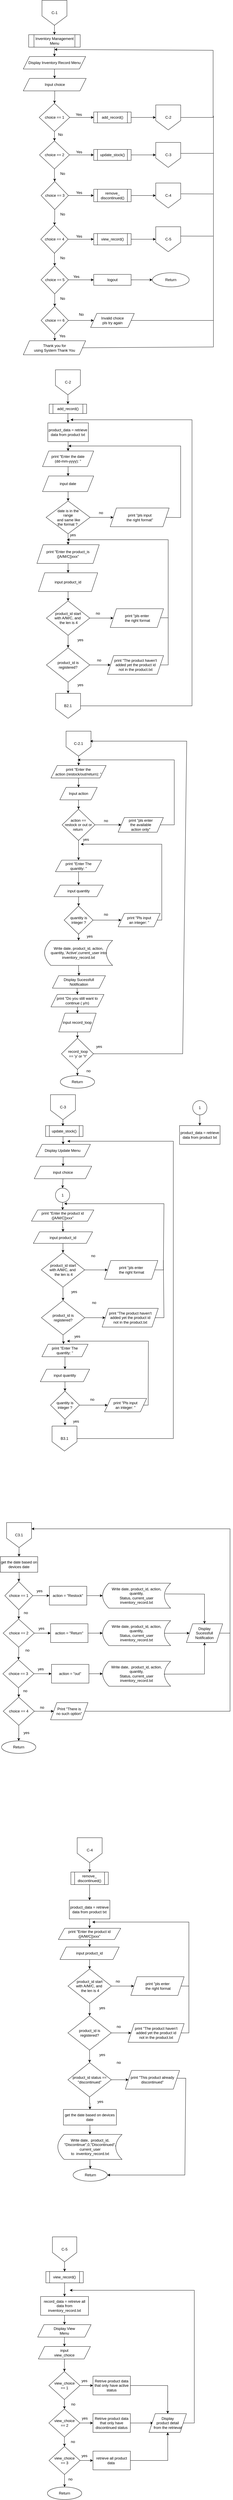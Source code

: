 <mxfile version="26.0.16">
  <diagram name="Page-1" id="ePpPu-dHSNhZjxOqLl06">
    <mxGraphModel dx="1008" dy="1260" grid="1" gridSize="10" guides="1" tooltips="1" connect="1" arrows="1" fold="1" page="1" pageScale="1" pageWidth="827" pageHeight="1169" math="0" shadow="0">
      <root>
        <mxCell id="0" />
        <mxCell id="1" parent="0" />
        <mxCell id="IQKo63NXIHQgOwDerFXy-3" value="" style="edgeStyle=orthogonalEdgeStyle;rounded=0;orthogonalLoop=1;jettySize=auto;html=1;" parent="1" source="lomSyerv8LN0R2Z5AA1Y-29" target="IQKo63NXIHQgOwDerFXy-2" edge="1">
          <mxGeometry relative="1" as="geometry">
            <mxPoint x="218.7" y="167" as="sourcePoint" />
          </mxGeometry>
        </mxCell>
        <mxCell id="lomSyerv8LN0R2Z5AA1Y-31" value="" style="edgeStyle=orthogonalEdgeStyle;rounded=0;orthogonalLoop=1;jettySize=auto;html=1;" edge="1" parent="1" source="IQKo63NXIHQgOwDerFXy-1" target="lomSyerv8LN0R2Z5AA1Y-29">
          <mxGeometry relative="1" as="geometry" />
        </mxCell>
        <mxCell id="IQKo63NXIHQgOwDerFXy-1" value="C-1" style="shape=offPageConnector;whiteSpace=wrap;html=1;" parent="1" vertex="1">
          <mxGeometry x="178.7" y="17" width="80" height="80" as="geometry" />
        </mxCell>
        <mxCell id="IQKo63NXIHQgOwDerFXy-5" value="" style="edgeStyle=orthogonalEdgeStyle;rounded=0;orthogonalLoop=1;jettySize=auto;html=1;" parent="1" source="IQKo63NXIHQgOwDerFXy-2" target="IQKo63NXIHQgOwDerFXy-4" edge="1">
          <mxGeometry relative="1" as="geometry" />
        </mxCell>
        <mxCell id="IQKo63NXIHQgOwDerFXy-2" value="Display Inventory Record Menu" style="shape=parallelogram;perimeter=parallelogramPerimeter;whiteSpace=wrap;html=1;fixedSize=1;" parent="1" vertex="1">
          <mxGeometry x="118.7" y="197" width="200" height="40" as="geometry" />
        </mxCell>
        <mxCell id="IQKo63NXIHQgOwDerFXy-8" value="" style="edgeStyle=orthogonalEdgeStyle;rounded=0;orthogonalLoop=1;jettySize=auto;html=1;" parent="1" source="IQKo63NXIHQgOwDerFXy-4" target="IQKo63NXIHQgOwDerFXy-7" edge="1">
          <mxGeometry relative="1" as="geometry" />
        </mxCell>
        <mxCell id="IQKo63NXIHQgOwDerFXy-4" value="Input choice" style="shape=parallelogram;perimeter=parallelogramPerimeter;whiteSpace=wrap;html=1;fixedSize=1;" parent="1" vertex="1">
          <mxGeometry x="118.7" y="267" width="201.75" height="40" as="geometry" />
        </mxCell>
        <mxCell id="IQKo63NXIHQgOwDerFXy-10" value="" style="edgeStyle=orthogonalEdgeStyle;rounded=0;orthogonalLoop=1;jettySize=auto;html=1;" parent="1" source="IQKo63NXIHQgOwDerFXy-7" target="IQKo63NXIHQgOwDerFXy-9" edge="1">
          <mxGeometry relative="1" as="geometry" />
        </mxCell>
        <mxCell id="IQKo63NXIHQgOwDerFXy-26" value="" style="edgeStyle=orthogonalEdgeStyle;rounded=0;orthogonalLoop=1;jettySize=auto;html=1;entryX=0;entryY=0.5;entryDx=0;entryDy=0;" parent="1" source="IQKo63NXIHQgOwDerFXy-7" target="IQKo63NXIHQgOwDerFXy-27" edge="1">
          <mxGeometry relative="1" as="geometry">
            <mxPoint x="346.395" y="392.0" as="targetPoint" />
          </mxGeometry>
        </mxCell>
        <mxCell id="IQKo63NXIHQgOwDerFXy-7" value="choice == 1" style="rhombus;whiteSpace=wrap;html=1;" parent="1" vertex="1">
          <mxGeometry x="169.86" y="347" width="97.69" height="90" as="geometry" />
        </mxCell>
        <mxCell id="IQKo63NXIHQgOwDerFXy-12" value="" style="edgeStyle=orthogonalEdgeStyle;rounded=0;orthogonalLoop=1;jettySize=auto;html=1;" parent="1" source="IQKo63NXIHQgOwDerFXy-9" target="IQKo63NXIHQgOwDerFXy-11" edge="1">
          <mxGeometry relative="1" as="geometry" />
        </mxCell>
        <mxCell id="IQKo63NXIHQgOwDerFXy-29" value="" style="edgeStyle=orthogonalEdgeStyle;rounded=0;orthogonalLoop=1;jettySize=auto;html=1;" parent="1" source="IQKo63NXIHQgOwDerFXy-9" target="IQKo63NXIHQgOwDerFXy-28" edge="1">
          <mxGeometry relative="1" as="geometry" />
        </mxCell>
        <mxCell id="IQKo63NXIHQgOwDerFXy-9" value="choice == 2" style="rhombus;whiteSpace=wrap;html=1;" parent="1" vertex="1">
          <mxGeometry x="170.7" y="467" width="96" height="90" as="geometry" />
        </mxCell>
        <mxCell id="IQKo63NXIHQgOwDerFXy-14" value="" style="edgeStyle=orthogonalEdgeStyle;rounded=0;orthogonalLoop=1;jettySize=auto;html=1;" parent="1" source="IQKo63NXIHQgOwDerFXy-11" target="IQKo63NXIHQgOwDerFXy-13" edge="1">
          <mxGeometry relative="1" as="geometry" />
        </mxCell>
        <mxCell id="IQKo63NXIHQgOwDerFXy-31" value="" style="edgeStyle=orthogonalEdgeStyle;rounded=0;orthogonalLoop=1;jettySize=auto;html=1;" parent="1" source="IQKo63NXIHQgOwDerFXy-11" target="IQKo63NXIHQgOwDerFXy-30" edge="1">
          <mxGeometry relative="1" as="geometry" />
        </mxCell>
        <mxCell id="IQKo63NXIHQgOwDerFXy-11" value="choice == 3" style="rhombus;whiteSpace=wrap;html=1;" parent="1" vertex="1">
          <mxGeometry x="175.73" y="597" width="87.69" height="90" as="geometry" />
        </mxCell>
        <mxCell id="IQKo63NXIHQgOwDerFXy-16" value="" style="edgeStyle=orthogonalEdgeStyle;rounded=0;orthogonalLoop=1;jettySize=auto;html=1;" parent="1" source="IQKo63NXIHQgOwDerFXy-13" target="IQKo63NXIHQgOwDerFXy-15" edge="1">
          <mxGeometry relative="1" as="geometry" />
        </mxCell>
        <mxCell id="IQKo63NXIHQgOwDerFXy-33" value="" style="edgeStyle=orthogonalEdgeStyle;rounded=0;orthogonalLoop=1;jettySize=auto;html=1;" parent="1" source="IQKo63NXIHQgOwDerFXy-13" target="IQKo63NXIHQgOwDerFXy-32" edge="1">
          <mxGeometry relative="1" as="geometry" />
        </mxCell>
        <mxCell id="IQKo63NXIHQgOwDerFXy-13" value="choice == 4" style="rhombus;whiteSpace=wrap;html=1;" parent="1" vertex="1">
          <mxGeometry x="174.86" y="737" width="87.69" height="90" as="geometry" />
        </mxCell>
        <mxCell id="IQKo63NXIHQgOwDerFXy-18" value="" style="edgeStyle=orthogonalEdgeStyle;rounded=0;orthogonalLoop=1;jettySize=auto;html=1;" parent="1" source="IQKo63NXIHQgOwDerFXy-15" target="IQKo63NXIHQgOwDerFXy-17" edge="1">
          <mxGeometry relative="1" as="geometry" />
        </mxCell>
        <mxCell id="lomSyerv8LN0R2Z5AA1Y-24" value="" style="edgeStyle=orthogonalEdgeStyle;rounded=0;orthogonalLoop=1;jettySize=auto;html=1;" edge="1" parent="1" source="IQKo63NXIHQgOwDerFXy-15" target="lomSyerv8LN0R2Z5AA1Y-23">
          <mxGeometry relative="1" as="geometry" />
        </mxCell>
        <mxCell id="IQKo63NXIHQgOwDerFXy-15" value="choice == 5" style="rhombus;whiteSpace=wrap;html=1;" parent="1" vertex="1">
          <mxGeometry x="175.73" y="867" width="87.69" height="90" as="geometry" />
        </mxCell>
        <mxCell id="IQKo63NXIHQgOwDerFXy-36" value="" style="edgeStyle=orthogonalEdgeStyle;rounded=0;orthogonalLoop=1;jettySize=auto;html=1;" parent="1" source="IQKo63NXIHQgOwDerFXy-17" target="IQKo63NXIHQgOwDerFXy-35" edge="1">
          <mxGeometry relative="1" as="geometry" />
        </mxCell>
        <mxCell id="Z7cSm4-CHYU7oi6Hj0iT-25" value="" style="edgeStyle=orthogonalEdgeStyle;rounded=0;orthogonalLoop=1;jettySize=auto;html=1;" parent="1" source="IQKo63NXIHQgOwDerFXy-17" target="Z7cSm4-CHYU7oi6Hj0iT-22" edge="1">
          <mxGeometry relative="1" as="geometry" />
        </mxCell>
        <mxCell id="IQKo63NXIHQgOwDerFXy-17" value="choice == 6" style="rhombus;whiteSpace=wrap;html=1;" parent="1" vertex="1">
          <mxGeometry x="175.73" y="997" width="87.69" height="90" as="geometry" />
        </mxCell>
        <mxCell id="IQKo63NXIHQgOwDerFXy-24" value="Return" style="ellipse;whiteSpace=wrap;html=1;" parent="1" vertex="1">
          <mxGeometry x="532.87" y="889.5" width="117.99" height="45" as="geometry" />
        </mxCell>
        <mxCell id="Z7cSm4-CHYU7oi6Hj0iT-3" value="" style="edgeStyle=orthogonalEdgeStyle;rounded=0;orthogonalLoop=1;jettySize=auto;html=1;" parent="1" source="IQKo63NXIHQgOwDerFXy-27" target="Z7cSm4-CHYU7oi6Hj0iT-1" edge="1">
          <mxGeometry relative="1" as="geometry" />
        </mxCell>
        <mxCell id="IQKo63NXIHQgOwDerFXy-27" value="add_record()" style="shape=process;whiteSpace=wrap;html=1;backgroundOutline=1;" parent="1" vertex="1">
          <mxGeometry x="344.7" y="374.5" width="120" height="35" as="geometry" />
        </mxCell>
        <mxCell id="Z7cSm4-CHYU7oi6Hj0iT-7" value="" style="edgeStyle=orthogonalEdgeStyle;rounded=0;orthogonalLoop=1;jettySize=auto;html=1;" parent="1" source="IQKo63NXIHQgOwDerFXy-28" target="Z7cSm4-CHYU7oi6Hj0iT-2" edge="1">
          <mxGeometry relative="1" as="geometry" />
        </mxCell>
        <mxCell id="IQKo63NXIHQgOwDerFXy-28" value="update_stock()" style="shape=process;whiteSpace=wrap;html=1;backgroundOutline=1;" parent="1" vertex="1">
          <mxGeometry x="344.7" y="494.5" width="120" height="35" as="geometry" />
        </mxCell>
        <mxCell id="Z7cSm4-CHYU7oi6Hj0iT-5" value="" style="edgeStyle=orthogonalEdgeStyle;rounded=0;orthogonalLoop=1;jettySize=auto;html=1;" parent="1" source="IQKo63NXIHQgOwDerFXy-30" target="Z7cSm4-CHYU7oi6Hj0iT-4" edge="1">
          <mxGeometry relative="1" as="geometry" />
        </mxCell>
        <mxCell id="IQKo63NXIHQgOwDerFXy-30" value="remove_&lt;br&gt;discontinued()" style="shape=process;whiteSpace=wrap;html=1;backgroundOutline=1;" parent="1" vertex="1">
          <mxGeometry x="344.7" y="622" width="120" height="40" as="geometry" />
        </mxCell>
        <mxCell id="Z7cSm4-CHYU7oi6Hj0iT-9" value="" style="edgeStyle=orthogonalEdgeStyle;rounded=0;orthogonalLoop=1;jettySize=auto;html=1;" parent="1" source="IQKo63NXIHQgOwDerFXy-32" target="Z7cSm4-CHYU7oi6Hj0iT-8" edge="1">
          <mxGeometry relative="1" as="geometry" />
        </mxCell>
        <mxCell id="IQKo63NXIHQgOwDerFXy-32" value="view_record()" style="shape=process;whiteSpace=wrap;html=1;backgroundOutline=1;" parent="1" vertex="1">
          <mxGeometry x="344.7" y="763.87" width="120" height="36.25" as="geometry" />
        </mxCell>
        <mxCell id="IQKo63NXIHQgOwDerFXy-35" value="Invalid choice &lt;br&gt;pls try again" style="shape=parallelogram;perimeter=parallelogramPerimeter;whiteSpace=wrap;html=1;fixedSize=1;" parent="1" vertex="1">
          <mxGeometry x="334.7" y="1019.5" width="140" height="45" as="geometry" />
        </mxCell>
        <mxCell id="IQKo63NXIHQgOwDerFXy-43" value="" style="endArrow=none;html=1;rounded=0;exitX=1;exitY=0.5;exitDx=0;exitDy=0;" parent="1" source="IQKo63NXIHQgOwDerFXy-35" edge="1">
          <mxGeometry width="50" height="50" relative="1" as="geometry">
            <mxPoint x="444.7" y="997" as="sourcePoint" />
            <mxPoint x="728.7" y="1042" as="targetPoint" />
          </mxGeometry>
        </mxCell>
        <mxCell id="Z7cSm4-CHYU7oi6Hj0iT-1" value="C-2" style="shape=offPageConnector;whiteSpace=wrap;html=1;" parent="1" vertex="1">
          <mxGeometry x="543.7" y="352" width="80" height="80" as="geometry" />
        </mxCell>
        <mxCell id="Z7cSm4-CHYU7oi6Hj0iT-2" value="C-3" style="shape=offPageConnector;whiteSpace=wrap;html=1;" parent="1" vertex="1">
          <mxGeometry x="543.7" y="472" width="80" height="80" as="geometry" />
        </mxCell>
        <mxCell id="Z7cSm4-CHYU7oi6Hj0iT-4" value="C-4" style="shape=offPageConnector;whiteSpace=wrap;html=1;" parent="1" vertex="1">
          <mxGeometry x="543.7" y="602" width="80" height="80" as="geometry" />
        </mxCell>
        <mxCell id="Z7cSm4-CHYU7oi6Hj0iT-8" value="C-5" style="shape=offPageConnector;whiteSpace=wrap;html=1;" parent="1" vertex="1">
          <mxGeometry x="543.7" y="741.99" width="80" height="80" as="geometry" />
        </mxCell>
        <mxCell id="Z7cSm4-CHYU7oi6Hj0iT-11" value="" style="endArrow=classic;html=1;rounded=0;exitX=1;exitY=0.5;exitDx=0;exitDy=0;" parent="1" source="Z7cSm4-CHYU7oi6Hj0iT-1" edge="1">
          <mxGeometry width="50" height="50" relative="1" as="geometry">
            <mxPoint x="543.7" y="457" as="sourcePoint" />
            <mxPoint x="218.7" y="174.5" as="targetPoint" />
            <Array as="points">
              <mxPoint x="727.7" y="392" />
              <mxPoint x="727.7" y="177" />
            </Array>
          </mxGeometry>
        </mxCell>
        <mxCell id="Z7cSm4-CHYU7oi6Hj0iT-12" value="" style="endArrow=none;html=1;rounded=0;exitX=0.996;exitY=0.439;exitDx=0;exitDy=0;exitPerimeter=0;" parent="1" source="Z7cSm4-CHYU7oi6Hj0iT-2" edge="1">
          <mxGeometry width="50" height="50" relative="1" as="geometry">
            <mxPoint x="623.7" y="547" as="sourcePoint" />
            <mxPoint x="728.7" y="507" as="targetPoint" />
          </mxGeometry>
        </mxCell>
        <mxCell id="Z7cSm4-CHYU7oi6Hj0iT-13" value="" style="endArrow=none;html=1;rounded=0;exitX=1.012;exitY=0.433;exitDx=0;exitDy=0;exitPerimeter=0;" parent="1" source="Z7cSm4-CHYU7oi6Hj0iT-4" edge="1">
          <mxGeometry width="50" height="50" relative="1" as="geometry">
            <mxPoint x="673.7" y="737" as="sourcePoint" />
            <mxPoint x="727.7" y="637" as="targetPoint" />
          </mxGeometry>
        </mxCell>
        <mxCell id="Z7cSm4-CHYU7oi6Hj0iT-14" value="" style="endArrow=none;html=1;rounded=0;exitX=1;exitY=0.374;exitDx=0;exitDy=0;exitPerimeter=0;" parent="1" source="Z7cSm4-CHYU7oi6Hj0iT-8" edge="1">
          <mxGeometry width="50" height="50" relative="1" as="geometry">
            <mxPoint x="673.7" y="837" as="sourcePoint" />
            <mxPoint x="727.7" y="772" as="targetPoint" />
          </mxGeometry>
        </mxCell>
        <mxCell id="Z7cSm4-CHYU7oi6Hj0iT-15" value="Yes" style="text;html=1;align=center;verticalAlign=middle;whiteSpace=wrap;rounded=0;" parent="1" vertex="1">
          <mxGeometry x="266.7" y="368" width="60" height="30" as="geometry" />
        </mxCell>
        <mxCell id="Z7cSm4-CHYU7oi6Hj0iT-16" value="Yes" style="text;html=1;align=center;verticalAlign=middle;whiteSpace=wrap;rounded=0;" parent="1" vertex="1">
          <mxGeometry x="267.55" y="488" width="60" height="30" as="geometry" />
        </mxCell>
        <mxCell id="Z7cSm4-CHYU7oi6Hj0iT-17" value="Yes" style="text;html=1;align=center;verticalAlign=middle;whiteSpace=wrap;rounded=0;" parent="1" vertex="1">
          <mxGeometry x="267.55" y="618" width="60" height="30" as="geometry" />
        </mxCell>
        <mxCell id="Z7cSm4-CHYU7oi6Hj0iT-18" value="Yes" style="text;html=1;align=center;verticalAlign=middle;whiteSpace=wrap;rounded=0;" parent="1" vertex="1">
          <mxGeometry x="267.55" y="758" width="60" height="30" as="geometry" />
        </mxCell>
        <mxCell id="Z7cSm4-CHYU7oi6Hj0iT-19" value="Yes" style="text;html=1;align=center;verticalAlign=middle;whiteSpace=wrap;rounded=0;" parent="1" vertex="1">
          <mxGeometry x="258.7" y="887" width="60" height="30" as="geometry" />
        </mxCell>
        <mxCell id="Z7cSm4-CHYU7oi6Hj0iT-20" value="No" style="text;html=1;align=center;verticalAlign=middle;whiteSpace=wrap;rounded=0;" parent="1" vertex="1">
          <mxGeometry x="274.58" y="1008" width="60" height="30" as="geometry" />
        </mxCell>
        <mxCell id="Z7cSm4-CHYU7oi6Hj0iT-21" value="No" style="text;html=1;align=center;verticalAlign=middle;whiteSpace=wrap;rounded=0;" parent="1" vertex="1">
          <mxGeometry x="214.58" y="957" width="60" height="30" as="geometry" />
        </mxCell>
        <mxCell id="Z7cSm4-CHYU7oi6Hj0iT-22" value="Thank you for &lt;br&gt;using System Thank You" style="shape=parallelogram;perimeter=parallelogramPerimeter;whiteSpace=wrap;html=1;fixedSize=1;" parent="1" vertex="1">
          <mxGeometry x="118.7" y="1107" width="200" height="45" as="geometry" />
        </mxCell>
        <mxCell id="Z7cSm4-CHYU7oi6Hj0iT-27" value="Yes" style="text;html=1;align=center;verticalAlign=middle;whiteSpace=wrap;rounded=0;" parent="1" vertex="1">
          <mxGeometry x="213.7" y="1077" width="60" height="30" as="geometry" />
        </mxCell>
        <mxCell id="Z7cSm4-CHYU7oi6Hj0iT-28" value="No" style="text;html=1;align=center;verticalAlign=middle;whiteSpace=wrap;rounded=0;" parent="1" vertex="1">
          <mxGeometry x="214.58" y="827" width="60" height="30" as="geometry" />
        </mxCell>
        <mxCell id="Z7cSm4-CHYU7oi6Hj0iT-29" value="No" style="text;html=1;align=center;verticalAlign=middle;whiteSpace=wrap;rounded=0;" parent="1" vertex="1">
          <mxGeometry x="214.58" y="687" width="60" height="30" as="geometry" />
        </mxCell>
        <mxCell id="Z7cSm4-CHYU7oi6Hj0iT-30" value="No" style="text;html=1;align=center;verticalAlign=middle;whiteSpace=wrap;rounded=0;" parent="1" vertex="1">
          <mxGeometry x="214.58" y="557" width="60" height="30" as="geometry" />
        </mxCell>
        <mxCell id="Z7cSm4-CHYU7oi6Hj0iT-31" value="No" style="text;html=1;align=center;verticalAlign=middle;whiteSpace=wrap;rounded=0;" parent="1" vertex="1">
          <mxGeometry x="207.55" y="432" width="60" height="30" as="geometry" />
        </mxCell>
        <mxCell id="lomSyerv8LN0R2Z5AA1Y-2" value="" style="edgeStyle=orthogonalEdgeStyle;rounded=0;orthogonalLoop=1;jettySize=auto;html=1;" edge="1" parent="1" source="nBvJbw0jXfMjI-mwf7v2-1" target="lomSyerv8LN0R2Z5AA1Y-1">
          <mxGeometry relative="1" as="geometry" />
        </mxCell>
        <mxCell id="nBvJbw0jXfMjI-mwf7v2-1" value="C-2" style="shape=offPageConnector;whiteSpace=wrap;html=1;" parent="1" vertex="1">
          <mxGeometry x="221.88" y="1200" width="80" height="80" as="geometry" />
        </mxCell>
        <mxCell id="nBvJbw0jXfMjI-mwf7v2-5" value="" style="edgeStyle=orthogonalEdgeStyle;rounded=0;orthogonalLoop=1;jettySize=auto;html=1;" parent="1" source="nBvJbw0jXfMjI-mwf7v2-2" target="nBvJbw0jXfMjI-mwf7v2-4" edge="1">
          <mxGeometry relative="1" as="geometry" />
        </mxCell>
        <mxCell id="nBvJbw0jXfMjI-mwf7v2-2" value="product_data = retrieve data from product txt" style="rounded=0;whiteSpace=wrap;html=1;" parent="1" vertex="1">
          <mxGeometry x="197.41" y="1370" width="130" height="60" as="geometry" />
        </mxCell>
        <mxCell id="nBvJbw0jXfMjI-mwf7v2-7" value="" style="edgeStyle=orthogonalEdgeStyle;rounded=0;orthogonalLoop=1;jettySize=auto;html=1;" parent="1" source="nBvJbw0jXfMjI-mwf7v2-4" target="nBvJbw0jXfMjI-mwf7v2-6" edge="1">
          <mxGeometry relative="1" as="geometry" />
        </mxCell>
        <mxCell id="nBvJbw0jXfMjI-mwf7v2-4" value="print &quot;Enter the date &lt;br&gt;(dd-mm-yyyy): &quot;" style="shape=parallelogram;perimeter=parallelogramPerimeter;whiteSpace=wrap;html=1;fixedSize=1;" parent="1" vertex="1">
          <mxGeometry x="180.35" y="1460" width="164.12" height="50" as="geometry" />
        </mxCell>
        <mxCell id="nBvJbw0jXfMjI-mwf7v2-9" value="" style="edgeStyle=orthogonalEdgeStyle;rounded=0;orthogonalLoop=1;jettySize=auto;html=1;" parent="1" source="nBvJbw0jXfMjI-mwf7v2-6" target="nBvJbw0jXfMjI-mwf7v2-8" edge="1">
          <mxGeometry relative="1" as="geometry" />
        </mxCell>
        <mxCell id="nBvJbw0jXfMjI-mwf7v2-6" value="input date" style="shape=parallelogram;perimeter=parallelogramPerimeter;whiteSpace=wrap;html=1;fixedSize=1;" parent="1" vertex="1">
          <mxGeometry x="180.35" y="1540" width="164.12" height="50" as="geometry" />
        </mxCell>
        <mxCell id="nBvJbw0jXfMjI-mwf7v2-11" value="" style="edgeStyle=orthogonalEdgeStyle;rounded=0;orthogonalLoop=1;jettySize=auto;html=1;" parent="1" source="nBvJbw0jXfMjI-mwf7v2-8" target="nBvJbw0jXfMjI-mwf7v2-10" edge="1">
          <mxGeometry relative="1" as="geometry" />
        </mxCell>
        <mxCell id="nBvJbw0jXfMjI-mwf7v2-15" value="" style="edgeStyle=orthogonalEdgeStyle;rounded=0;orthogonalLoop=1;jettySize=auto;html=1;" parent="1" source="nBvJbw0jXfMjI-mwf7v2-8" target="nBvJbw0jXfMjI-mwf7v2-14" edge="1">
          <mxGeometry relative="1" as="geometry" />
        </mxCell>
        <mxCell id="nBvJbw0jXfMjI-mwf7v2-8" value="date is in the &lt;br&gt;range&lt;br&gt;&amp;nbsp;and same like &lt;br&gt;the format ?&amp;nbsp;" style="rhombus;whiteSpace=wrap;html=1;" parent="1" vertex="1">
          <mxGeometry x="191.91" y="1620" width="141" height="105" as="geometry" />
        </mxCell>
        <mxCell id="nBvJbw0jXfMjI-mwf7v2-10" value="print &quot;pls input &lt;br&gt;the right format&quot;" style="shape=parallelogram;perimeter=parallelogramPerimeter;whiteSpace=wrap;html=1;fixedSize=1;" parent="1" vertex="1">
          <mxGeometry x="397.56" y="1642.5" width="189" height="60" as="geometry" />
        </mxCell>
        <mxCell id="nBvJbw0jXfMjI-mwf7v2-18" value="" style="edgeStyle=orthogonalEdgeStyle;rounded=0;orthogonalLoop=1;jettySize=auto;html=1;" parent="1" source="nBvJbw0jXfMjI-mwf7v2-14" target="nBvJbw0jXfMjI-mwf7v2-17" edge="1">
          <mxGeometry relative="1" as="geometry" />
        </mxCell>
        <mxCell id="nBvJbw0jXfMjI-mwf7v2-14" value="print &quot;Enter the product_is ([A/M/C])xxx&quot;" style="shape=parallelogram;perimeter=parallelogramPerimeter;whiteSpace=wrap;html=1;fixedSize=1;" parent="1" vertex="1">
          <mxGeometry x="162.41" y="1760" width="200" height="60" as="geometry" />
        </mxCell>
        <mxCell id="nBvJbw0jXfMjI-mwf7v2-20" value="" style="edgeStyle=orthogonalEdgeStyle;rounded=0;orthogonalLoop=1;jettySize=auto;html=1;" parent="1" source="nBvJbw0jXfMjI-mwf7v2-17" target="nBvJbw0jXfMjI-mwf7v2-19" edge="1">
          <mxGeometry relative="1" as="geometry" />
        </mxCell>
        <mxCell id="nBvJbw0jXfMjI-mwf7v2-17" value="input product_id" style="shape=parallelogram;perimeter=parallelogramPerimeter;whiteSpace=wrap;html=1;fixedSize=1;" parent="1" vertex="1">
          <mxGeometry x="167.41" y="1850" width="190" height="60" as="geometry" />
        </mxCell>
        <mxCell id="nBvJbw0jXfMjI-mwf7v2-22" value="" style="edgeStyle=orthogonalEdgeStyle;rounded=0;orthogonalLoop=1;jettySize=auto;html=1;" parent="1" source="nBvJbw0jXfMjI-mwf7v2-19" target="nBvJbw0jXfMjI-mwf7v2-21" edge="1">
          <mxGeometry relative="1" as="geometry" />
        </mxCell>
        <mxCell id="nBvJbw0jXfMjI-mwf7v2-24" value="" style="edgeStyle=orthogonalEdgeStyle;rounded=0;orthogonalLoop=1;jettySize=auto;html=1;" parent="1" source="nBvJbw0jXfMjI-mwf7v2-19" target="nBvJbw0jXfMjI-mwf7v2-23" edge="1">
          <mxGeometry relative="1" as="geometry" />
        </mxCell>
        <mxCell id="nBvJbw0jXfMjI-mwf7v2-19" value="product_id start &lt;br&gt;with A/M/C, and&amp;nbsp;&lt;br&gt;&amp;nbsp;the len is 4" style="rhombus;whiteSpace=wrap;html=1;" parent="1" vertex="1">
          <mxGeometry x="192.91" y="1940" width="139" height="110" as="geometry" />
        </mxCell>
        <mxCell id="nBvJbw0jXfMjI-mwf7v2-26" value="" style="edgeStyle=orthogonalEdgeStyle;rounded=0;orthogonalLoop=1;jettySize=auto;html=1;" parent="1" source="nBvJbw0jXfMjI-mwf7v2-21" target="nBvJbw0jXfMjI-mwf7v2-25" edge="1">
          <mxGeometry relative="1" as="geometry" />
        </mxCell>
        <mxCell id="nBvJbw0jXfMjI-mwf7v2-29" value="" style="edgeStyle=orthogonalEdgeStyle;rounded=0;orthogonalLoop=1;jettySize=auto;html=1;entryX=0.5;entryY=0;entryDx=0;entryDy=0;" parent="1" source="nBvJbw0jXfMjI-mwf7v2-21" target="nBvJbw0jXfMjI-mwf7v2-51" edge="1">
          <mxGeometry relative="1" as="geometry">
            <mxPoint x="262.415" y="2240.0" as="targetPoint" />
          </mxGeometry>
        </mxCell>
        <mxCell id="nBvJbw0jXfMjI-mwf7v2-21" value="product_id is &lt;br&gt;registered?" style="rhombus;whiteSpace=wrap;html=1;" parent="1" vertex="1">
          <mxGeometry x="192.91" y="2090" width="139" height="110" as="geometry" />
        </mxCell>
        <mxCell id="nBvJbw0jXfMjI-mwf7v2-23" value="print &quot;pls enter&lt;br&gt;&amp;nbsp;the right format" style="shape=parallelogram;perimeter=parallelogramPerimeter;whiteSpace=wrap;html=1;fixedSize=1;" parent="1" vertex="1">
          <mxGeometry x="397.56" y="1965" width="171" height="60" as="geometry" />
        </mxCell>
        <mxCell id="nBvJbw0jXfMjI-mwf7v2-25" value="print &quot;The product haven&#39;t &lt;br&gt;added yet the product id&lt;br&gt;&amp;nbsp;not in the product.txt&amp;nbsp;" style="shape=parallelogram;perimeter=parallelogramPerimeter;whiteSpace=wrap;html=1;fixedSize=1;" parent="1" vertex="1">
          <mxGeometry x="388.56" y="2115" width="180" height="60" as="geometry" />
        </mxCell>
        <mxCell id="nBvJbw0jXfMjI-mwf7v2-41" value="" style="edgeStyle=orthogonalEdgeStyle;rounded=0;orthogonalLoop=1;jettySize=auto;html=1;" parent="1" target="nBvJbw0jXfMjI-mwf7v2-49" edge="1">
          <mxGeometry relative="1" as="geometry">
            <mxPoint x="295.925" y="2437" as="sourcePoint" />
          </mxGeometry>
        </mxCell>
        <mxCell id="nBvJbw0jXfMjI-mwf7v2-43" value="" style="edgeStyle=orthogonalEdgeStyle;rounded=0;orthogonalLoop=1;jettySize=auto;html=1;" parent="1" source="nBvJbw0jXfMjI-mwf7v2-44" target="nBvJbw0jXfMjI-mwf7v2-46" edge="1">
          <mxGeometry relative="1" as="geometry" />
        </mxCell>
        <mxCell id="nBvJbw0jXfMjI-mwf7v2-44" value="print &quot;Enter The &lt;br&gt;quantity: &quot;" style="shape=parallelogram;perimeter=parallelogramPerimeter;whiteSpace=wrap;html=1;fixedSize=1;" parent="1" vertex="1">
          <mxGeometry x="221.88" y="2770" width="148.08" height="37" as="geometry" />
        </mxCell>
        <mxCell id="nBvJbw0jXfMjI-mwf7v2-45" value="" style="edgeStyle=orthogonalEdgeStyle;rounded=0;orthogonalLoop=1;jettySize=auto;html=1;" parent="1" source="nBvJbw0jXfMjI-mwf7v2-46" target="nBvJbw0jXfMjI-mwf7v2-47" edge="1">
          <mxGeometry relative="1" as="geometry" />
        </mxCell>
        <mxCell id="nBvJbw0jXfMjI-mwf7v2-46" value="input quantity" style="shape=parallelogram;perimeter=parallelogramPerimeter;whiteSpace=wrap;html=1;fixedSize=1;" parent="1" vertex="1">
          <mxGeometry x="217.09" y="2850" width="158.08" height="37" as="geometry" />
        </mxCell>
        <mxCell id="nBvJbw0jXfMjI-mwf7v2-65" value="" style="edgeStyle=orthogonalEdgeStyle;rounded=0;orthogonalLoop=1;jettySize=auto;html=1;" parent="1" source="nBvJbw0jXfMjI-mwf7v2-47" target="nBvJbw0jXfMjI-mwf7v2-64" edge="1">
          <mxGeometry relative="1" as="geometry" />
        </mxCell>
        <mxCell id="nBvJbw0jXfMjI-mwf7v2-73" value="" style="edgeStyle=orthogonalEdgeStyle;rounded=0;orthogonalLoop=1;jettySize=auto;html=1;" parent="1" source="nBvJbw0jXfMjI-mwf7v2-47" target="nBvJbw0jXfMjI-mwf7v2-72" edge="1">
          <mxGeometry relative="1" as="geometry" />
        </mxCell>
        <mxCell id="nBvJbw0jXfMjI-mwf7v2-47" value="quantity is integer ?" style="rhombus;whiteSpace=wrap;html=1;" parent="1" vertex="1">
          <mxGeometry x="249.78" y="2917" width="92.69" height="90" as="geometry" />
        </mxCell>
        <mxCell id="nBvJbw0jXfMjI-mwf7v2-48" value="" style="edgeStyle=orthogonalEdgeStyle;rounded=0;orthogonalLoop=1;jettySize=auto;html=1;" parent="1" source="nBvJbw0jXfMjI-mwf7v2-49" target="nBvJbw0jXfMjI-mwf7v2-50" edge="1">
          <mxGeometry relative="1" as="geometry" />
        </mxCell>
        <mxCell id="nBvJbw0jXfMjI-mwf7v2-49" value="print &quot;Enter the &lt;br&gt;action (restock/out/return): &quot;" style="shape=parallelogram;perimeter=parallelogramPerimeter;whiteSpace=wrap;html=1;fixedSize=1;" parent="1" vertex="1">
          <mxGeometry x="207.47" y="2467" width="176.92" height="40" as="geometry" />
        </mxCell>
        <mxCell id="nBvJbw0jXfMjI-mwf7v2-54" value="" style="edgeStyle=orthogonalEdgeStyle;rounded=0;orthogonalLoop=1;jettySize=auto;html=1;" parent="1" source="nBvJbw0jXfMjI-mwf7v2-50" target="nBvJbw0jXfMjI-mwf7v2-53" edge="1">
          <mxGeometry relative="1" as="geometry" />
        </mxCell>
        <mxCell id="nBvJbw0jXfMjI-mwf7v2-50" value="Input action" style="shape=parallelogram;perimeter=parallelogramPerimeter;whiteSpace=wrap;html=1;fixedSize=1;" parent="1" vertex="1">
          <mxGeometry x="235.92" y="2537" width="120" height="40" as="geometry" />
        </mxCell>
        <mxCell id="nBvJbw0jXfMjI-mwf7v2-51" value="B2.1" style="shape=offPageConnector;whiteSpace=wrap;html=1;" parent="1" vertex="1">
          <mxGeometry x="222.41" y="2236" width="80" height="80" as="geometry" />
        </mxCell>
        <mxCell id="nBvJbw0jXfMjI-mwf7v2-52" value="C-2.1" style="shape=offPageConnector;whiteSpace=wrap;html=1;" parent="1" vertex="1">
          <mxGeometry x="255.92" y="2357" width="80" height="80" as="geometry" />
        </mxCell>
        <mxCell id="nBvJbw0jXfMjI-mwf7v2-55" value="" style="edgeStyle=orthogonalEdgeStyle;rounded=0;orthogonalLoop=1;jettySize=auto;html=1;" parent="1" source="nBvJbw0jXfMjI-mwf7v2-53" target="nBvJbw0jXfMjI-mwf7v2-44" edge="1">
          <mxGeometry relative="1" as="geometry" />
        </mxCell>
        <mxCell id="nBvJbw0jXfMjI-mwf7v2-75" value="" style="edgeStyle=orthogonalEdgeStyle;rounded=0;orthogonalLoop=1;jettySize=auto;html=1;" parent="1" source="nBvJbw0jXfMjI-mwf7v2-53" target="nBvJbw0jXfMjI-mwf7v2-74" edge="1">
          <mxGeometry relative="1" as="geometry" />
        </mxCell>
        <mxCell id="nBvJbw0jXfMjI-mwf7v2-53" value="action == &lt;br&gt;restock or out or&lt;br&gt;return&amp;nbsp;" style="rhombus;whiteSpace=wrap;html=1;" parent="1" vertex="1">
          <mxGeometry x="243.22" y="2607" width="105.4" height="100" as="geometry" />
        </mxCell>
        <mxCell id="nBvJbw0jXfMjI-mwf7v2-59" value="" style="edgeStyle=orthogonalEdgeStyle;rounded=0;orthogonalLoop=1;jettySize=auto;html=1;" parent="1" source="nBvJbw0jXfMjI-mwf7v2-56" target="nBvJbw0jXfMjI-mwf7v2-58" edge="1">
          <mxGeometry relative="1" as="geometry" />
        </mxCell>
        <mxCell id="nBvJbw0jXfMjI-mwf7v2-56" value="print &quot;Do you still want to continue ( y/n)" style="shape=parallelogram;perimeter=parallelogramPerimeter;whiteSpace=wrap;html=1;fixedSize=1;" parent="1" vertex="1">
          <mxGeometry x="207.47" y="3200" width="170" height="40" as="geometry" />
        </mxCell>
        <mxCell id="nBvJbw0jXfMjI-mwf7v2-63" value="" style="edgeStyle=orthogonalEdgeStyle;rounded=0;orthogonalLoop=1;jettySize=auto;html=1;" parent="1" source="nBvJbw0jXfMjI-mwf7v2-58" target="nBvJbw0jXfMjI-mwf7v2-62" edge="1">
          <mxGeometry relative="1" as="geometry" />
        </mxCell>
        <mxCell id="nBvJbw0jXfMjI-mwf7v2-58" value="input record_loop" style="shape=parallelogram;perimeter=parallelogramPerimeter;whiteSpace=wrap;html=1;fixedSize=1;" parent="1" vertex="1">
          <mxGeometry x="232.47" y="3260" width="120" height="60" as="geometry" />
        </mxCell>
        <mxCell id="nBvJbw0jXfMjI-mwf7v2-70" value="" style="edgeStyle=orthogonalEdgeStyle;rounded=0;orthogonalLoop=1;jettySize=auto;html=1;entryX=0.5;entryY=0;entryDx=0;entryDy=0;" parent="1" source="nBvJbw0jXfMjI-mwf7v2-62" target="nBvJbw0jXfMjI-mwf7v2-69" edge="1">
          <mxGeometry relative="1" as="geometry">
            <mxPoint x="295.32" y="3460" as="targetPoint" />
          </mxGeometry>
        </mxCell>
        <mxCell id="nBvJbw0jXfMjI-mwf7v2-62" value="&amp;nbsp;record_loop&lt;br&gt;&amp;nbsp;== &#39;y&#39; or &#39;Y&#39;" style="rhombus;whiteSpace=wrap;html=1;" parent="1" vertex="1">
          <mxGeometry x="241.12" y="3340" width="102.7" height="100" as="geometry" />
        </mxCell>
        <mxCell id="1OD_2GAFe2Vb38w-pji7-196" value="" style="edgeStyle=orthogonalEdgeStyle;rounded=0;orthogonalLoop=1;jettySize=auto;html=1;" parent="1" source="nBvJbw0jXfMjI-mwf7v2-64" target="1OD_2GAFe2Vb38w-pji7-191" edge="1">
          <mxGeometry relative="1" as="geometry" />
        </mxCell>
        <mxCell id="nBvJbw0jXfMjI-mwf7v2-64" value="Write date, product_id, action, &lt;br&gt;quantity, &#39;Active&#39;,current_user into inventory_record.txt" style="shape=dataStorage;whiteSpace=wrap;html=1;fixedSize=1;" parent="1" vertex="1">
          <mxGeometry x="187.03" y="3027" width="218.2" height="80" as="geometry" />
        </mxCell>
        <mxCell id="nBvJbw0jXfMjI-mwf7v2-69" value="Return" style="ellipse;whiteSpace=wrap;html=1;" parent="1" vertex="1">
          <mxGeometry x="237.47" y="3460" width="110" height="40" as="geometry" />
        </mxCell>
        <mxCell id="nBvJbw0jXfMjI-mwf7v2-71" value="no" style="text;html=1;align=center;verticalAlign=middle;whiteSpace=wrap;rounded=0;" parent="1" vertex="1">
          <mxGeometry x="298.22" y="3430" width="60" height="30" as="geometry" />
        </mxCell>
        <mxCell id="nBvJbw0jXfMjI-mwf7v2-72" value="print &quot;Pls input &lt;br&gt;an integer: &quot;" style="shape=parallelogram;perimeter=parallelogramPerimeter;whiteSpace=wrap;html=1;fixedSize=1;" parent="1" vertex="1">
          <mxGeometry x="423.03" y="2940.5" width="135" height="43" as="geometry" />
        </mxCell>
        <mxCell id="nBvJbw0jXfMjI-mwf7v2-74" value="print &quot;pls enter &lt;br&gt;the available &lt;br&gt;action only&quot;" style="shape=parallelogram;perimeter=parallelogramPerimeter;whiteSpace=wrap;html=1;fixedSize=1;" parent="1" vertex="1">
          <mxGeometry x="423.03" y="2633.5" width="145" height="47" as="geometry" />
        </mxCell>
        <mxCell id="nBvJbw0jXfMjI-mwf7v2-76" value="no" style="text;html=1;align=center;verticalAlign=middle;whiteSpace=wrap;rounded=0;" parent="1" vertex="1">
          <mxGeometry x="337.56" y="1642.5" width="60" height="30" as="geometry" />
        </mxCell>
        <mxCell id="nBvJbw0jXfMjI-mwf7v2-78" value="no" style="text;html=1;align=center;verticalAlign=middle;whiteSpace=wrap;rounded=0;" parent="1" vertex="1">
          <mxGeometry x="328.16" y="1965" width="60" height="30" as="geometry" />
        </mxCell>
        <mxCell id="nBvJbw0jXfMjI-mwf7v2-79" value="no" style="text;html=1;align=center;verticalAlign=middle;whiteSpace=wrap;rounded=0;" parent="1" vertex="1">
          <mxGeometry x="331.91" y="2115" width="60" height="30" as="geometry" />
        </mxCell>
        <mxCell id="nBvJbw0jXfMjI-mwf7v2-80" value="yes" style="text;html=1;align=center;verticalAlign=middle;whiteSpace=wrap;rounded=0;" parent="1" vertex="1">
          <mxGeometry x="248.16" y="1714" width="60" height="30" as="geometry" />
        </mxCell>
        <mxCell id="nBvJbw0jXfMjI-mwf7v2-81" value="yes" style="text;html=1;align=center;verticalAlign=middle;whiteSpace=wrap;rounded=0;" parent="1" vertex="1">
          <mxGeometry x="271.66" y="2050" width="60" height="30" as="geometry" />
        </mxCell>
        <mxCell id="nBvJbw0jXfMjI-mwf7v2-82" value="yes" style="text;html=1;align=center;verticalAlign=middle;whiteSpace=wrap;rounded=0;" parent="1" vertex="1">
          <mxGeometry x="271.66" y="2194" width="60" height="30" as="geometry" />
        </mxCell>
        <mxCell id="nBvJbw0jXfMjI-mwf7v2-83" value="yes" style="text;html=1;align=center;verticalAlign=middle;whiteSpace=wrap;rounded=0;" parent="1" vertex="1">
          <mxGeometry x="290.33" y="2689" width="60" height="30" as="geometry" />
        </mxCell>
        <mxCell id="nBvJbw0jXfMjI-mwf7v2-84" value="yes" style="text;html=1;align=center;verticalAlign=middle;whiteSpace=wrap;rounded=0;" parent="1" vertex="1">
          <mxGeometry x="301.88" y="2999" width="60" height="30" as="geometry" />
        </mxCell>
        <mxCell id="nBvJbw0jXfMjI-mwf7v2-85" value="yes" style="text;html=1;align=center;verticalAlign=middle;whiteSpace=wrap;rounded=0;" parent="1" vertex="1">
          <mxGeometry x="332.26" y="3352" width="60" height="30" as="geometry" />
        </mxCell>
        <mxCell id="nBvJbw0jXfMjI-mwf7v2-86" value="" style="endArrow=classic;html=1;rounded=0;exitX=1;exitY=0.5;exitDx=0;exitDy=0;" parent="1" source="nBvJbw0jXfMjI-mwf7v2-10" edge="1">
          <mxGeometry width="50" height="50" relative="1" as="geometry">
            <mxPoint x="363.56" y="1524" as="sourcePoint" />
            <mxPoint x="263.56" y="1444" as="targetPoint" />
            <Array as="points">
              <mxPoint x="623.56" y="1673" />
              <mxPoint x="623.56" y="1444" />
            </Array>
          </mxGeometry>
        </mxCell>
        <mxCell id="nBvJbw0jXfMjI-mwf7v2-87" value="" style="endArrow=classic;html=1;rounded=0;exitX=0.971;exitY=0.483;exitDx=0;exitDy=0;exitPerimeter=0;" parent="1" edge="1">
          <mxGeometry width="50" height="50" relative="1" as="geometry">
            <mxPoint x="558.601" y="1993.98" as="sourcePoint" />
            <mxPoint x="258.56" y="1744" as="targetPoint" />
            <Array as="points">
              <mxPoint x="583.56" y="1994" />
              <mxPoint x="583.56" y="1744" />
            </Array>
          </mxGeometry>
        </mxCell>
        <mxCell id="nBvJbw0jXfMjI-mwf7v2-88" value="" style="endArrow=none;html=1;rounded=0;exitX=1;exitY=0.5;exitDx=0;exitDy=0;" parent="1" source="nBvJbw0jXfMjI-mwf7v2-25" edge="1">
          <mxGeometry width="50" height="50" relative="1" as="geometry">
            <mxPoint x="583.56" y="2144" as="sourcePoint" />
            <mxPoint x="583.56" y="1994" as="targetPoint" />
            <Array as="points">
              <mxPoint x="583.56" y="2145" />
            </Array>
          </mxGeometry>
        </mxCell>
        <mxCell id="nBvJbw0jXfMjI-mwf7v2-89" value="" style="endArrow=classic;html=1;rounded=0;exitX=1;exitY=0.5;exitDx=0;exitDy=0;" parent="1" source="nBvJbw0jXfMjI-mwf7v2-51" edge="1">
          <mxGeometry width="50" height="50" relative="1" as="geometry">
            <mxPoint x="514.15" y="2110" as="sourcePoint" />
            <mxPoint x="270" y="1360" as="targetPoint" />
            <Array as="points">
              <mxPoint x="660" y="2276" />
              <mxPoint x="660" y="1360" />
            </Array>
          </mxGeometry>
        </mxCell>
        <mxCell id="nBvJbw0jXfMjI-mwf7v2-90" value="no" style="text;html=1;align=center;verticalAlign=middle;whiteSpace=wrap;rounded=0;" parent="1" vertex="1">
          <mxGeometry x="353.98" y="2629" width="60" height="30" as="geometry" />
        </mxCell>
        <mxCell id="nBvJbw0jXfMjI-mwf7v2-91" value="no" style="text;html=1;align=center;verticalAlign=middle;whiteSpace=wrap;rounded=0;" parent="1" vertex="1">
          <mxGeometry x="353.98" y="2929" width="60" height="30" as="geometry" />
        </mxCell>
        <mxCell id="nBvJbw0jXfMjI-mwf7v2-92" value="" style="endArrow=classic;html=1;rounded=0;exitX=1;exitY=0.5;exitDx=0;exitDy=0;" parent="1" source="nBvJbw0jXfMjI-mwf7v2-72" edge="1">
          <mxGeometry width="50" height="50" relative="1" as="geometry">
            <mxPoint x="463.03" y="2769" as="sourcePoint" />
            <mxPoint x="303.03" y="2719" as="targetPoint" />
            <Array as="points">
              <mxPoint x="563.03" y="2962" />
              <mxPoint x="563.03" y="2719" />
            </Array>
          </mxGeometry>
        </mxCell>
        <mxCell id="nBvJbw0jXfMjI-mwf7v2-93" value="" style="endArrow=classic;html=1;rounded=0;exitX=1;exitY=0.5;exitDx=0;exitDy=0;" parent="1" source="nBvJbw0jXfMjI-mwf7v2-74" edge="1">
          <mxGeometry width="50" height="50" relative="1" as="geometry">
            <mxPoint x="513.03" y="2649" as="sourcePoint" />
            <mxPoint x="293.03" y="2449" as="targetPoint" />
            <Array as="points">
              <mxPoint x="603.03" y="2657" />
              <mxPoint x="603.03" y="2449" />
            </Array>
          </mxGeometry>
        </mxCell>
        <mxCell id="nBvJbw0jXfMjI-mwf7v2-95" value="" style="endArrow=classic;html=1;rounded=0;exitX=1;exitY=0.5;exitDx=0;exitDy=0;entryX=0.964;entryY=0.4;entryDx=0;entryDy=0;entryPerimeter=0;" parent="1" source="nBvJbw0jXfMjI-mwf7v2-62" target="nBvJbw0jXfMjI-mwf7v2-52" edge="1">
          <mxGeometry width="50" height="50" relative="1" as="geometry">
            <mxPoint x="393.03" y="3269" as="sourcePoint" />
            <mxPoint x="613.03" y="3239" as="targetPoint" />
            <Array as="points">
              <mxPoint x="630" y="3390" />
              <mxPoint x="643.03" y="2389" />
            </Array>
          </mxGeometry>
        </mxCell>
        <mxCell id="1OD_2GAFe2Vb38w-pji7-3" value="" style="edgeStyle=orthogonalEdgeStyle;rounded=0;orthogonalLoop=1;jettySize=auto;html=1;" parent="1" source="1OD_2GAFe2Vb38w-pji7-1" target="1OD_2GAFe2Vb38w-pji7-2" edge="1">
          <mxGeometry relative="1" as="geometry" />
        </mxCell>
        <mxCell id="1OD_2GAFe2Vb38w-pji7-1" value="C-3" style="shape=offPageConnector;whiteSpace=wrap;html=1;" parent="1" vertex="1">
          <mxGeometry x="206.01" y="3521" width="80" height="80" as="geometry" />
        </mxCell>
        <mxCell id="1OD_2GAFe2Vb38w-pji7-7" value="" style="edgeStyle=orthogonalEdgeStyle;rounded=0;orthogonalLoop=1;jettySize=auto;html=1;" parent="1" source="1OD_2GAFe2Vb38w-pji7-2" target="1OD_2GAFe2Vb38w-pji7-6" edge="1">
          <mxGeometry relative="1" as="geometry" />
        </mxCell>
        <mxCell id="1OD_2GAFe2Vb38w-pji7-2" value="Display Update Menu&amp;nbsp;" style="shape=parallelogram;perimeter=parallelogramPerimeter;whiteSpace=wrap;html=1;fixedSize=1;" parent="1" vertex="1">
          <mxGeometry x="159" y="3680" width="175" height="40" as="geometry" />
        </mxCell>
        <mxCell id="1OD_2GAFe2Vb38w-pji7-6" value="input choice" style="shape=parallelogram;perimeter=parallelogramPerimeter;whiteSpace=wrap;html=1;fixedSize=1;" parent="1" vertex="1">
          <mxGeometry x="153.9" y="3750" width="184.23" height="40" as="geometry" />
        </mxCell>
        <mxCell id="1OD_2GAFe2Vb38w-pji7-108" value="" style="edgeStyle=orthogonalEdgeStyle;rounded=0;orthogonalLoop=1;jettySize=auto;html=1;" parent="1" source="1OD_2GAFe2Vb38w-pji7-109" target="1OD_2GAFe2Vb38w-pji7-111" edge="1">
          <mxGeometry relative="1" as="geometry" />
        </mxCell>
        <mxCell id="1OD_2GAFe2Vb38w-pji7-109" value="print &quot;Enter the product id ([A/M/C])xxx&quot;" style="shape=parallelogram;perimeter=parallelogramPerimeter;whiteSpace=wrap;html=1;fixedSize=1;" parent="1" vertex="1">
          <mxGeometry x="145.01" y="3890" width="200" height="36" as="geometry" />
        </mxCell>
        <mxCell id="1OD_2GAFe2Vb38w-pji7-110" value="" style="edgeStyle=orthogonalEdgeStyle;rounded=0;orthogonalLoop=1;jettySize=auto;html=1;" parent="1" source="1OD_2GAFe2Vb38w-pji7-111" target="1OD_2GAFe2Vb38w-pji7-114" edge="1">
          <mxGeometry relative="1" as="geometry" />
        </mxCell>
        <mxCell id="1OD_2GAFe2Vb38w-pji7-111" value="input product_id" style="shape=parallelogram;perimeter=parallelogramPerimeter;whiteSpace=wrap;html=1;fixedSize=1;" parent="1" vertex="1">
          <mxGeometry x="151.01" y="3960" width="190" height="37" as="geometry" />
        </mxCell>
        <mxCell id="1OD_2GAFe2Vb38w-pji7-112" value="" style="edgeStyle=orthogonalEdgeStyle;rounded=0;orthogonalLoop=1;jettySize=auto;html=1;" parent="1" source="1OD_2GAFe2Vb38w-pji7-114" target="1OD_2GAFe2Vb38w-pji7-117" edge="1">
          <mxGeometry relative="1" as="geometry" />
        </mxCell>
        <mxCell id="1OD_2GAFe2Vb38w-pji7-113" value="" style="edgeStyle=orthogonalEdgeStyle;rounded=0;orthogonalLoop=1;jettySize=auto;html=1;" parent="1" source="1OD_2GAFe2Vb38w-pji7-114" target="1OD_2GAFe2Vb38w-pji7-118" edge="1">
          <mxGeometry relative="1" as="geometry" />
        </mxCell>
        <mxCell id="1OD_2GAFe2Vb38w-pji7-114" value="product_id start &lt;br&gt;with A/M/C, and&amp;nbsp;&lt;br&gt;&amp;nbsp;the len is 4" style="rhombus;whiteSpace=wrap;html=1;" parent="1" vertex="1">
          <mxGeometry x="176.51" y="4027" width="139" height="110" as="geometry" />
        </mxCell>
        <mxCell id="1OD_2GAFe2Vb38w-pji7-115" value="" style="edgeStyle=orthogonalEdgeStyle;rounded=0;orthogonalLoop=1;jettySize=auto;html=1;" parent="1" source="1OD_2GAFe2Vb38w-pji7-117" target="1OD_2GAFe2Vb38w-pji7-119" edge="1">
          <mxGeometry relative="1" as="geometry" />
        </mxCell>
        <mxCell id="1OD_2GAFe2Vb38w-pji7-141" value="" style="edgeStyle=orthogonalEdgeStyle;rounded=0;orthogonalLoop=1;jettySize=auto;html=1;entryX=0.468;entryY=-0.018;entryDx=0;entryDy=0;entryPerimeter=0;" parent="1" source="1OD_2GAFe2Vb38w-pji7-117" target="1OD_2GAFe2Vb38w-pji7-129" edge="1">
          <mxGeometry relative="1" as="geometry" />
        </mxCell>
        <mxCell id="1OD_2GAFe2Vb38w-pji7-117" value="product_id is &lt;br&gt;registered?" style="rhombus;whiteSpace=wrap;html=1;" parent="1" vertex="1">
          <mxGeometry x="176.82" y="4180" width="139" height="110" as="geometry" />
        </mxCell>
        <mxCell id="1OD_2GAFe2Vb38w-pji7-118" value="print &quot;pls enter&lt;br&gt;&amp;nbsp;the right format" style="shape=parallelogram;perimeter=parallelogramPerimeter;whiteSpace=wrap;html=1;fixedSize=1;" parent="1" vertex="1">
          <mxGeometry x="379.35" y="4052" width="171" height="60" as="geometry" />
        </mxCell>
        <mxCell id="1OD_2GAFe2Vb38w-pji7-119" value="print &quot;The product haven&#39;t &lt;br&gt;added yet the product id&lt;br&gt;&amp;nbsp;not in the product.txt&amp;nbsp;" style="shape=parallelogram;perimeter=parallelogramPerimeter;whiteSpace=wrap;html=1;fixedSize=1;" parent="1" vertex="1">
          <mxGeometry x="371.66" y="4205" width="180" height="60" as="geometry" />
        </mxCell>
        <mxCell id="1OD_2GAFe2Vb38w-pji7-120" value="no" style="text;html=1;align=center;verticalAlign=middle;whiteSpace=wrap;rounded=0;" parent="1" vertex="1">
          <mxGeometry x="312.63" y="4022" width="60" height="30" as="geometry" />
        </mxCell>
        <mxCell id="1OD_2GAFe2Vb38w-pji7-121" value="no" style="text;html=1;align=center;verticalAlign=middle;whiteSpace=wrap;rounded=0;" parent="1" vertex="1">
          <mxGeometry x="316.38" y="4172" width="60" height="30" as="geometry" />
        </mxCell>
        <mxCell id="1OD_2GAFe2Vb38w-pji7-122" value="yes" style="text;html=1;align=center;verticalAlign=middle;whiteSpace=wrap;rounded=0;" parent="1" vertex="1">
          <mxGeometry x="252.31" y="4137" width="60" height="30" as="geometry" />
        </mxCell>
        <mxCell id="1OD_2GAFe2Vb38w-pji7-124" value="" style="endArrow=classic;html=1;rounded=0;exitX=1;exitY=0.5;exitDx=0;exitDy=0;" parent="1" edge="1" source="1OD_2GAFe2Vb38w-pji7-118">
          <mxGeometry width="50" height="50" relative="1" as="geometry">
            <mxPoint x="543.071" y="4050.98" as="sourcePoint" />
            <mxPoint x="250" y="3870" as="targetPoint" />
            <Array as="points">
              <mxPoint x="568" y="4082" />
              <mxPoint x="570" y="3870" />
            </Array>
          </mxGeometry>
        </mxCell>
        <mxCell id="1OD_2GAFe2Vb38w-pji7-125" value="" style="endArrow=none;html=1;rounded=0;exitX=1;exitY=0.5;exitDx=0;exitDy=0;" parent="1" source="1OD_2GAFe2Vb38w-pji7-119" edge="1">
          <mxGeometry width="50" height="50" relative="1" as="geometry">
            <mxPoint x="568.03" y="4201" as="sourcePoint" />
            <mxPoint x="568.03" y="4051" as="targetPoint" />
            <Array as="points">
              <mxPoint x="570" y="4235" />
            </Array>
          </mxGeometry>
        </mxCell>
        <mxCell id="1OD_2GAFe2Vb38w-pji7-128" value="" style="edgeStyle=orthogonalEdgeStyle;rounded=0;orthogonalLoop=1;jettySize=auto;html=1;" parent="1" source="1OD_2GAFe2Vb38w-pji7-129" target="1OD_2GAFe2Vb38w-pji7-131" edge="1">
          <mxGeometry relative="1" as="geometry" />
        </mxCell>
        <mxCell id="1OD_2GAFe2Vb38w-pji7-129" value="print &quot;Enter The &lt;br&gt;quantity: &quot;" style="shape=parallelogram;perimeter=parallelogramPerimeter;whiteSpace=wrap;html=1;fixedSize=1;" parent="1" vertex="1">
          <mxGeometry x="178.4" y="4320" width="148.08" height="40" as="geometry" />
        </mxCell>
        <mxCell id="1OD_2GAFe2Vb38w-pji7-130" value="" style="edgeStyle=orthogonalEdgeStyle;rounded=0;orthogonalLoop=1;jettySize=auto;html=1;" parent="1" source="1OD_2GAFe2Vb38w-pji7-131" target="1OD_2GAFe2Vb38w-pji7-134" edge="1">
          <mxGeometry relative="1" as="geometry" />
        </mxCell>
        <mxCell id="1OD_2GAFe2Vb38w-pji7-131" value="input quantity" style="shape=parallelogram;perimeter=parallelogramPerimeter;whiteSpace=wrap;html=1;fixedSize=1;" parent="1" vertex="1">
          <mxGeometry x="173.41" y="4400" width="158.08" height="40" as="geometry" />
        </mxCell>
        <mxCell id="1OD_2GAFe2Vb38w-pji7-132" value="" style="edgeStyle=orthogonalEdgeStyle;rounded=0;orthogonalLoop=1;jettySize=auto;html=1;" parent="1" source="1OD_2GAFe2Vb38w-pji7-134" edge="1">
          <mxGeometry relative="1" as="geometry">
            <mxPoint x="252.32" y="4580" as="targetPoint" />
          </mxGeometry>
        </mxCell>
        <mxCell id="1OD_2GAFe2Vb38w-pji7-133" value="" style="edgeStyle=orthogonalEdgeStyle;rounded=0;orthogonalLoop=1;jettySize=auto;html=1;" parent="1" source="1OD_2GAFe2Vb38w-pji7-134" target="1OD_2GAFe2Vb38w-pji7-136" edge="1">
          <mxGeometry relative="1" as="geometry" />
        </mxCell>
        <mxCell id="1OD_2GAFe2Vb38w-pji7-134" value="quantity is integer ?" style="rhombus;whiteSpace=wrap;html=1;" parent="1" vertex="1">
          <mxGeometry x="206.1" y="4470" width="92.69" height="90" as="geometry" />
        </mxCell>
        <mxCell id="1OD_2GAFe2Vb38w-pji7-136" value="print &quot;Pls input &lt;br&gt;an integer: &quot;" style="shape=parallelogram;perimeter=parallelogramPerimeter;whiteSpace=wrap;html=1;fixedSize=1;" parent="1" vertex="1">
          <mxGeometry x="379.35" y="4493.5" width="135" height="43" as="geometry" />
        </mxCell>
        <mxCell id="1OD_2GAFe2Vb38w-pji7-137" value="yes" style="text;html=1;align=center;verticalAlign=middle;whiteSpace=wrap;rounded=0;" parent="1" vertex="1">
          <mxGeometry x="261.88" y="4280" width="60" height="30" as="geometry" />
        </mxCell>
        <mxCell id="1OD_2GAFe2Vb38w-pji7-138" value="yes" style="text;html=1;align=center;verticalAlign=middle;whiteSpace=wrap;rounded=0;" parent="1" vertex="1">
          <mxGeometry x="258.2" y="4552" width="60" height="30" as="geometry" />
        </mxCell>
        <mxCell id="1OD_2GAFe2Vb38w-pji7-139" value="no" style="text;html=1;align=center;verticalAlign=middle;whiteSpace=wrap;rounded=0;" parent="1" vertex="1">
          <mxGeometry x="310.3" y="4482" width="60" height="30" as="geometry" />
        </mxCell>
        <mxCell id="1OD_2GAFe2Vb38w-pji7-140" value="" style="endArrow=classic;html=1;rounded=0;exitX=1;exitY=0.5;exitDx=0;exitDy=0;" parent="1" source="1OD_2GAFe2Vb38w-pji7-136" edge="1">
          <mxGeometry width="50" height="50" relative="1" as="geometry">
            <mxPoint x="419.35" y="4322" as="sourcePoint" />
            <mxPoint x="259" y="4310" as="targetPoint" />
            <Array as="points">
              <mxPoint x="519.35" y="4515" />
              <mxPoint x="520" y="4310" />
              <mxPoint x="380" y="4310" />
            </Array>
          </mxGeometry>
        </mxCell>
        <mxCell id="1OD_2GAFe2Vb38w-pji7-142" value="B3.1" style="shape=offPageConnector;whiteSpace=wrap;html=1;" parent="1" vertex="1">
          <mxGeometry x="210.96" y="4582" width="80" height="80" as="geometry" />
        </mxCell>
        <mxCell id="1OD_2GAFe2Vb38w-pji7-146" value="" style="edgeStyle=orthogonalEdgeStyle;rounded=0;orthogonalLoop=1;jettySize=auto;html=1;" parent="1" target="1OD_2GAFe2Vb38w-pji7-145" edge="1">
          <mxGeometry relative="1" as="geometry">
            <mxPoint x="105.182" y="5050" as="sourcePoint" />
          </mxGeometry>
        </mxCell>
        <mxCell id="oBfjSgjX7fKPl6Nq7a0--3" value="" style="edgeStyle=orthogonalEdgeStyle;rounded=0;orthogonalLoop=1;jettySize=auto;html=1;" parent="1" source="1OD_2GAFe2Vb38w-pji7-143" target="oBfjSgjX7fKPl6Nq7a0--2" edge="1">
          <mxGeometry relative="1" as="geometry" />
        </mxCell>
        <mxCell id="1OD_2GAFe2Vb38w-pji7-143" value="C3.1" style="shape=offPageConnector;whiteSpace=wrap;html=1;" parent="1" vertex="1">
          <mxGeometry x="65.14" y="4891" width="80" height="80" as="geometry" />
        </mxCell>
        <mxCell id="1OD_2GAFe2Vb38w-pji7-148" value="" style="edgeStyle=orthogonalEdgeStyle;rounded=0;orthogonalLoop=1;jettySize=auto;html=1;" parent="1" source="1OD_2GAFe2Vb38w-pji7-145" target="1OD_2GAFe2Vb38w-pji7-147" edge="1">
          <mxGeometry relative="1" as="geometry" />
        </mxCell>
        <mxCell id="1OD_2GAFe2Vb38w-pji7-154" value="" style="edgeStyle=orthogonalEdgeStyle;rounded=0;orthogonalLoop=1;jettySize=auto;html=1;" parent="1" source="1OD_2GAFe2Vb38w-pji7-145" target="1OD_2GAFe2Vb38w-pji7-153" edge="1">
          <mxGeometry relative="1" as="geometry" />
        </mxCell>
        <mxCell id="1OD_2GAFe2Vb38w-pji7-145" value="choice == 1" style="rhombus;whiteSpace=wrap;html=1;" parent="1" vertex="1">
          <mxGeometry x="59.45" y="5080" width="89.67" height="90" as="geometry" />
        </mxCell>
        <mxCell id="1OD_2GAFe2Vb38w-pji7-150" value="" style="edgeStyle=orthogonalEdgeStyle;rounded=0;orthogonalLoop=1;jettySize=auto;html=1;" parent="1" source="1OD_2GAFe2Vb38w-pji7-147" target="1OD_2GAFe2Vb38w-pji7-149" edge="1">
          <mxGeometry relative="1" as="geometry" />
        </mxCell>
        <mxCell id="1OD_2GAFe2Vb38w-pji7-156" value="" style="edgeStyle=orthogonalEdgeStyle;rounded=0;orthogonalLoop=1;jettySize=auto;html=1;" parent="1" source="1OD_2GAFe2Vb38w-pji7-147" target="1OD_2GAFe2Vb38w-pji7-155" edge="1">
          <mxGeometry relative="1" as="geometry" />
        </mxCell>
        <mxCell id="1OD_2GAFe2Vb38w-pji7-147" value="choice == 2" style="rhombus;whiteSpace=wrap;html=1;" parent="1" vertex="1">
          <mxGeometry x="54.16" y="5200" width="99.67" height="90" as="geometry" />
        </mxCell>
        <mxCell id="1OD_2GAFe2Vb38w-pji7-158" value="" style="edgeStyle=orthogonalEdgeStyle;rounded=0;orthogonalLoop=1;jettySize=auto;html=1;" parent="1" source="1OD_2GAFe2Vb38w-pji7-149" target="1OD_2GAFe2Vb38w-pji7-157" edge="1">
          <mxGeometry relative="1" as="geometry" />
        </mxCell>
        <mxCell id="1OD_2GAFe2Vb38w-pji7-171" value="" style="edgeStyle=orthogonalEdgeStyle;rounded=0;orthogonalLoop=1;jettySize=auto;html=1;" parent="1" source="1OD_2GAFe2Vb38w-pji7-149" target="1OD_2GAFe2Vb38w-pji7-170" edge="1">
          <mxGeometry relative="1" as="geometry" />
        </mxCell>
        <mxCell id="1OD_2GAFe2Vb38w-pji7-149" value="choice == 3" style="rhombus;whiteSpace=wrap;html=1;" parent="1" vertex="1">
          <mxGeometry x="53.31" y="5330" width="99.67" height="90" as="geometry" />
        </mxCell>
        <mxCell id="1OD_2GAFe2Vb38w-pji7-151" value="Write date, product_id, action, &lt;br&gt;quantity, &lt;br&gt;Status, current_user inventory_record.txt" style="shape=dataStorage;whiteSpace=wrap;html=1;fixedSize=1;" parent="1" vertex="1">
          <mxGeometry x="373.24" y="5085" width="218.2" height="80" as="geometry" />
        </mxCell>
        <mxCell id="1OD_2GAFe2Vb38w-pji7-159" value="" style="edgeStyle=orthogonalEdgeStyle;rounded=0;orthogonalLoop=1;jettySize=auto;html=1;" parent="1" source="1OD_2GAFe2Vb38w-pji7-153" target="1OD_2GAFe2Vb38w-pji7-151" edge="1">
          <mxGeometry relative="1" as="geometry" />
        </mxCell>
        <mxCell id="1OD_2GAFe2Vb38w-pji7-153" value="action = &quot;Restock&quot;" style="whiteSpace=wrap;html=1;" parent="1" vertex="1">
          <mxGeometry x="202.395" y="5095" width="120" height="60" as="geometry" />
        </mxCell>
        <mxCell id="1OD_2GAFe2Vb38w-pji7-161" value="" style="edgeStyle=orthogonalEdgeStyle;rounded=0;orthogonalLoop=1;jettySize=auto;html=1;" parent="1" source="1OD_2GAFe2Vb38w-pji7-155" target="1OD_2GAFe2Vb38w-pji7-160" edge="1">
          <mxGeometry relative="1" as="geometry" />
        </mxCell>
        <mxCell id="1OD_2GAFe2Vb38w-pji7-155" value="action = &quot;Return&quot;" style="whiteSpace=wrap;html=1;" parent="1" vertex="1">
          <mxGeometry x="206.265" y="5215" width="120" height="60" as="geometry" />
        </mxCell>
        <mxCell id="1OD_2GAFe2Vb38w-pji7-163" value="" style="edgeStyle=orthogonalEdgeStyle;rounded=0;orthogonalLoop=1;jettySize=auto;html=1;" parent="1" source="1OD_2GAFe2Vb38w-pji7-157" target="1OD_2GAFe2Vb38w-pji7-162" edge="1">
          <mxGeometry relative="1" as="geometry" />
        </mxCell>
        <mxCell id="1OD_2GAFe2Vb38w-pji7-157" value="action = &quot;out&quot;" style="whiteSpace=wrap;html=1;" parent="1" vertex="1">
          <mxGeometry x="209.295" y="5345" width="120" height="60" as="geometry" />
        </mxCell>
        <mxCell id="oBfjSgjX7fKPl6Nq7a0--73" value="" style="edgeStyle=orthogonalEdgeStyle;rounded=0;orthogonalLoop=1;jettySize=auto;html=1;exitX=0.904;exitY=0.504;exitDx=0;exitDy=0;exitPerimeter=0;" parent="1" source="1OD_2GAFe2Vb38w-pji7-160" target="1OD_2GAFe2Vb38w-pji7-197" edge="1">
          <mxGeometry relative="1" as="geometry" />
        </mxCell>
        <mxCell id="1OD_2GAFe2Vb38w-pji7-160" value="Write date, product_id, action, &lt;br&gt;quantity, &lt;br&gt;Status, current_user inventory_record.txt" style="shape=dataStorage;whiteSpace=wrap;html=1;fixedSize=1;" parent="1" vertex="1">
          <mxGeometry x="373.24" y="5205" width="218.2" height="80" as="geometry" />
        </mxCell>
        <mxCell id="1OD_2GAFe2Vb38w-pji7-162" value="Write date,&amp;nbsp; product_id, action, &lt;br&gt;quantity, &lt;br&gt;Status, current_user inventory_record.txt" style="shape=dataStorage;whiteSpace=wrap;html=1;fixedSize=1;" parent="1" vertex="1">
          <mxGeometry x="373.24" y="5335" width="218.2" height="80" as="geometry" />
        </mxCell>
        <mxCell id="1OD_2GAFe2Vb38w-pji7-164" value="1" style="ellipse;whiteSpace=wrap;html=1;aspect=fixed;" parent="1" vertex="1">
          <mxGeometry x="221.88" y="3820" width="45.67" height="45.67" as="geometry" />
        </mxCell>
        <mxCell id="1OD_2GAFe2Vb38w-pji7-165" value="" style="endArrow=classic;html=1;rounded=0;entryX=0.5;entryY=0;entryDx=0;entryDy=0;exitX=0.5;exitY=1;exitDx=0;exitDy=0;" parent="1" source="1OD_2GAFe2Vb38w-pji7-6" target="1OD_2GAFe2Vb38w-pji7-164" edge="1">
          <mxGeometry width="50" height="50" relative="1" as="geometry">
            <mxPoint x="246" y="3770" as="sourcePoint" />
            <mxPoint x="454.46" y="3911" as="targetPoint" />
          </mxGeometry>
        </mxCell>
        <mxCell id="1OD_2GAFe2Vb38w-pji7-166" value="" style="endArrow=classic;html=1;rounded=0;exitX=0.5;exitY=1;exitDx=0;exitDy=0;entryX=0.5;entryY=0;entryDx=0;entryDy=0;" parent="1" source="1OD_2GAFe2Vb38w-pji7-164" target="1OD_2GAFe2Vb38w-pji7-109" edge="1">
          <mxGeometry width="50" height="50" relative="1" as="geometry">
            <mxPoint x="404.46" y="3961" as="sourcePoint" />
            <mxPoint x="454.46" y="3911" as="targetPoint" />
          </mxGeometry>
        </mxCell>
        <mxCell id="1OD_2GAFe2Vb38w-pji7-169" value="" style="edgeStyle=orthogonalEdgeStyle;rounded=0;orthogonalLoop=1;jettySize=auto;html=1;" parent="1" source="1OD_2GAFe2Vb38w-pji7-167" target="1OD_2GAFe2Vb38w-pji7-168" edge="1">
          <mxGeometry relative="1" as="geometry" />
        </mxCell>
        <mxCell id="1OD_2GAFe2Vb38w-pji7-167" value="1" style="ellipse;whiteSpace=wrap;html=1;aspect=fixed;" parent="1" vertex="1">
          <mxGeometry x="662.16" y="3540" width="45.67" height="45.67" as="geometry" />
        </mxCell>
        <mxCell id="1OD_2GAFe2Vb38w-pji7-168" value="product_data = retrieve data from product txt" style="rounded=0;whiteSpace=wrap;html=1;" parent="1" vertex="1">
          <mxGeometry x="620" y="3620" width="130" height="60" as="geometry" />
        </mxCell>
        <mxCell id="1OD_2GAFe2Vb38w-pji7-173" value="" style="edgeStyle=orthogonalEdgeStyle;rounded=0;orthogonalLoop=1;jettySize=auto;html=1;" parent="1" source="1OD_2GAFe2Vb38w-pji7-170" target="1OD_2GAFe2Vb38w-pji7-172" edge="1">
          <mxGeometry relative="1" as="geometry" />
        </mxCell>
        <mxCell id="1OD_2GAFe2Vb38w-pji7-176" value="" style="edgeStyle=orthogonalEdgeStyle;rounded=0;orthogonalLoop=1;jettySize=auto;html=1;" parent="1" source="1OD_2GAFe2Vb38w-pji7-170" target="1OD_2GAFe2Vb38w-pji7-175" edge="1">
          <mxGeometry relative="1" as="geometry" />
        </mxCell>
        <mxCell id="1OD_2GAFe2Vb38w-pji7-170" value="choice == 4" style="rhombus;whiteSpace=wrap;html=1;" parent="1" vertex="1">
          <mxGeometry x="54.44" y="5450" width="99.67" height="90" as="geometry" />
        </mxCell>
        <mxCell id="1OD_2GAFe2Vb38w-pji7-172" value="Print &quot;There is &lt;br&gt;no such option&quot;" style="shape=parallelogram;perimeter=parallelogramPerimeter;whiteSpace=wrap;html=1;fixedSize=1;" parent="1" vertex="1">
          <mxGeometry x="206.26" y="5467.5" width="120" height="55" as="geometry" />
        </mxCell>
        <mxCell id="1OD_2GAFe2Vb38w-pji7-175" value="Return" style="ellipse;whiteSpace=wrap;html=1;" parent="1" vertex="1">
          <mxGeometry x="49" y="5590" width="110" height="40" as="geometry" />
        </mxCell>
        <mxCell id="1OD_2GAFe2Vb38w-pji7-181" value="" style="endArrow=classic;html=1;rounded=0;exitX=1;exitY=0.5;exitDx=0;exitDy=0;" parent="1" source="1OD_2GAFe2Vb38w-pji7-142" edge="1">
          <mxGeometry width="50" height="50" relative="1" as="geometry">
            <mxPoint x="480" y="4300" as="sourcePoint" />
            <mxPoint x="260" y="3670" as="targetPoint" />
            <Array as="points">
              <mxPoint x="600" y="4622" />
              <mxPoint x="600" y="3670" />
            </Array>
          </mxGeometry>
        </mxCell>
        <mxCell id="1OD_2GAFe2Vb38w-pji7-182" value="no" style="text;html=1;align=center;verticalAlign=middle;whiteSpace=wrap;rounded=0;" parent="1" vertex="1">
          <mxGeometry x="97" y="5165" width="60" height="30" as="geometry" />
        </mxCell>
        <mxCell id="1OD_2GAFe2Vb38w-pji7-183" value="no" style="text;html=1;align=center;verticalAlign=middle;whiteSpace=wrap;rounded=0;" parent="1" vertex="1">
          <mxGeometry x="102.41" y="5285" width="60" height="30" as="geometry" />
        </mxCell>
        <mxCell id="1OD_2GAFe2Vb38w-pji7-184" value="no" style="text;html=1;align=center;verticalAlign=middle;whiteSpace=wrap;rounded=0;" parent="1" vertex="1">
          <mxGeometry x="94.88" y="5415" width="60" height="30" as="geometry" />
        </mxCell>
        <mxCell id="1OD_2GAFe2Vb38w-pji7-185" value="yes" style="text;html=1;align=center;verticalAlign=middle;whiteSpace=wrap;rounded=0;" parent="1" vertex="1">
          <mxGeometry x="99" y="5549" width="60" height="30" as="geometry" />
        </mxCell>
        <mxCell id="1OD_2GAFe2Vb38w-pji7-186" value="no" style="text;html=1;align=center;verticalAlign=middle;whiteSpace=wrap;rounded=0;" parent="1" vertex="1">
          <mxGeometry x="149.12" y="5467.5" width="60" height="30" as="geometry" />
        </mxCell>
        <mxCell id="1OD_2GAFe2Vb38w-pji7-187" value="yes" style="text;html=1;align=center;verticalAlign=middle;whiteSpace=wrap;rounded=0;" parent="1" vertex="1">
          <mxGeometry x="145.01" y="5345" width="60" height="30" as="geometry" />
        </mxCell>
        <mxCell id="1OD_2GAFe2Vb38w-pji7-188" value="yes" style="text;html=1;align=center;verticalAlign=middle;whiteSpace=wrap;rounded=0;" parent="1" vertex="1">
          <mxGeometry x="147" y="5215" width="60" height="30" as="geometry" />
        </mxCell>
        <mxCell id="1OD_2GAFe2Vb38w-pji7-189" value="yes" style="text;html=1;align=center;verticalAlign=middle;whiteSpace=wrap;rounded=0;" parent="1" vertex="1">
          <mxGeometry x="141.25" y="5095" width="60" height="30" as="geometry" />
        </mxCell>
        <mxCell id="lomSyerv8LN0R2Z5AA1Y-18" value="" style="edgeStyle=orthogonalEdgeStyle;rounded=0;orthogonalLoop=1;jettySize=auto;html=1;" edge="1" parent="1" source="1OD_2GAFe2Vb38w-pji7-190" target="lomSyerv8LN0R2Z5AA1Y-17">
          <mxGeometry relative="1" as="geometry" />
        </mxCell>
        <mxCell id="1OD_2GAFe2Vb38w-pji7-190" value="C-4" style="shape=offPageConnector;whiteSpace=wrap;html=1;" parent="1" vertex="1">
          <mxGeometry x="291.66" y="5900" width="80" height="80" as="geometry" />
        </mxCell>
        <mxCell id="1OD_2GAFe2Vb38w-pji7-191" value="Display Sucessfull &lt;br&gt;Notification" style="shape=parallelogram;perimeter=parallelogramPerimeter;whiteSpace=wrap;html=1;fixedSize=1;" parent="1" vertex="1">
          <mxGeometry x="212.25" y="3140" width="170" height="40" as="geometry" />
        </mxCell>
        <mxCell id="1OD_2GAFe2Vb38w-pji7-195" value="" style="endArrow=classic;html=1;rounded=0;exitX=0.465;exitY=1.004;exitDx=0;exitDy=0;exitPerimeter=0;entryX=0.5;entryY=0;entryDx=0;entryDy=0;" parent="1" source="1OD_2GAFe2Vb38w-pji7-191" target="nBvJbw0jXfMjI-mwf7v2-56" edge="1">
          <mxGeometry width="50" height="50" relative="1" as="geometry">
            <mxPoint x="430" y="3280" as="sourcePoint" />
            <mxPoint x="480" y="3230" as="targetPoint" />
          </mxGeometry>
        </mxCell>
        <mxCell id="1OD_2GAFe2Vb38w-pji7-197" value="Display &lt;br&gt;Sucessfull Notification" style="shape=parallelogram;perimeter=parallelogramPerimeter;whiteSpace=wrap;html=1;fixedSize=1;" parent="1" vertex="1">
          <mxGeometry x="641.97" y="5215" width="116.38" height="60" as="geometry" />
        </mxCell>
        <mxCell id="1OD_2GAFe2Vb38w-pji7-201" value="" style="endArrow=classic;html=1;rounded=0;exitX=1;exitY=0.5;exitDx=0;exitDy=0;entryX=1;entryY=0.25;entryDx=0;entryDy=0;" parent="1" source="1OD_2GAFe2Vb38w-pji7-172" target="1OD_2GAFe2Vb38w-pji7-143" edge="1">
          <mxGeometry width="50" height="50" relative="1" as="geometry">
            <mxPoint x="521.97" y="5131" as="sourcePoint" />
            <mxPoint x="571.97" y="5081" as="targetPoint" />
            <Array as="points">
              <mxPoint x="782" y="5495" />
              <mxPoint x="781.97" y="4911" />
            </Array>
          </mxGeometry>
        </mxCell>
        <mxCell id="1OD_2GAFe2Vb38w-pji7-202" value="" style="endArrow=none;html=1;rounded=0;exitX=1;exitY=0.5;exitDx=0;exitDy=0;" parent="1" source="1OD_2GAFe2Vb38w-pji7-197" edge="1">
          <mxGeometry width="50" height="50" relative="1" as="geometry">
            <mxPoint x="611.97" y="5250" as="sourcePoint" />
            <mxPoint x="781.97" y="5245" as="targetPoint" />
          </mxGeometry>
        </mxCell>
        <mxCell id="oBfjSgjX7fKPl6Nq7a0--2" value="get the date based on devices date" style="rounded=0;whiteSpace=wrap;html=1;" parent="1" vertex="1">
          <mxGeometry x="45" y="5000" width="120" height="50" as="geometry" />
        </mxCell>
        <mxCell id="oBfjSgjX7fKPl6Nq7a0--24" value="" style="edgeStyle=orthogonalEdgeStyle;rounded=0;orthogonalLoop=1;jettySize=auto;html=1;" parent="1" source="oBfjSgjX7fKPl6Nq7a0--4" target="oBfjSgjX7fKPl6Nq7a0--7" edge="1">
          <mxGeometry relative="1" as="geometry" />
        </mxCell>
        <mxCell id="oBfjSgjX7fKPl6Nq7a0--4" value="product_data = retrieve data from product txt" style="rounded=0;whiteSpace=wrap;html=1;" parent="1" vertex="1">
          <mxGeometry x="266.42" y="6100" width="130" height="60" as="geometry" />
        </mxCell>
        <mxCell id="oBfjSgjX7fKPl6Nq7a0--6" value="" style="edgeStyle=orthogonalEdgeStyle;rounded=0;orthogonalLoop=1;jettySize=auto;html=1;" parent="1" source="oBfjSgjX7fKPl6Nq7a0--7" target="oBfjSgjX7fKPl6Nq7a0--9" edge="1">
          <mxGeometry relative="1" as="geometry" />
        </mxCell>
        <mxCell id="oBfjSgjX7fKPl6Nq7a0--7" value="print &quot;Enter the product id ([A/M/C])xxx&quot;" style="shape=parallelogram;perimeter=parallelogramPerimeter;whiteSpace=wrap;html=1;fixedSize=1;" parent="1" vertex="1">
          <mxGeometry x="231.38" y="6190" width="200" height="36" as="geometry" />
        </mxCell>
        <mxCell id="oBfjSgjX7fKPl6Nq7a0--8" value="" style="edgeStyle=orthogonalEdgeStyle;rounded=0;orthogonalLoop=1;jettySize=auto;html=1;" parent="1" source="oBfjSgjX7fKPl6Nq7a0--9" target="oBfjSgjX7fKPl6Nq7a0--12" edge="1">
          <mxGeometry relative="1" as="geometry" />
        </mxCell>
        <mxCell id="oBfjSgjX7fKPl6Nq7a0--9" value="input product_id" style="shape=parallelogram;perimeter=parallelogramPerimeter;whiteSpace=wrap;html=1;fixedSize=1;" parent="1" vertex="1">
          <mxGeometry x="236.38" y="6250" width="190" height="40" as="geometry" />
        </mxCell>
        <mxCell id="oBfjSgjX7fKPl6Nq7a0--10" value="" style="edgeStyle=orthogonalEdgeStyle;rounded=0;orthogonalLoop=1;jettySize=auto;html=1;" parent="1" source="oBfjSgjX7fKPl6Nq7a0--12" target="oBfjSgjX7fKPl6Nq7a0--14" edge="1">
          <mxGeometry relative="1" as="geometry" />
        </mxCell>
        <mxCell id="oBfjSgjX7fKPl6Nq7a0--11" value="" style="edgeStyle=orthogonalEdgeStyle;rounded=0;orthogonalLoop=1;jettySize=auto;html=1;" parent="1" source="oBfjSgjX7fKPl6Nq7a0--12" target="oBfjSgjX7fKPl6Nq7a0--15" edge="1">
          <mxGeometry relative="1" as="geometry" />
        </mxCell>
        <mxCell id="oBfjSgjX7fKPl6Nq7a0--12" value="product_id start &lt;br&gt;with A/M/C, and&amp;nbsp;&lt;br&gt;&amp;nbsp;the len is 4" style="rhombus;whiteSpace=wrap;html=1;" parent="1" vertex="1">
          <mxGeometry x="262.16" y="6320" width="139" height="110" as="geometry" />
        </mxCell>
        <mxCell id="oBfjSgjX7fKPl6Nq7a0--13" value="" style="edgeStyle=orthogonalEdgeStyle;rounded=0;orthogonalLoop=1;jettySize=auto;html=1;" parent="1" source="oBfjSgjX7fKPl6Nq7a0--14" target="oBfjSgjX7fKPl6Nq7a0--16" edge="1">
          <mxGeometry relative="1" as="geometry" />
        </mxCell>
        <mxCell id="oBfjSgjX7fKPl6Nq7a0--26" value="" style="edgeStyle=orthogonalEdgeStyle;rounded=0;orthogonalLoop=1;jettySize=auto;html=1;" parent="1" source="oBfjSgjX7fKPl6Nq7a0--14" target="oBfjSgjX7fKPl6Nq7a0--25" edge="1">
          <mxGeometry relative="1" as="geometry" />
        </mxCell>
        <mxCell id="oBfjSgjX7fKPl6Nq7a0--14" value="product_id is &lt;br&gt;registered?" style="rhombus;whiteSpace=wrap;html=1;" parent="1" vertex="1">
          <mxGeometry x="261.88" y="6470" width="139" height="110" as="geometry" />
        </mxCell>
        <mxCell id="oBfjSgjX7fKPl6Nq7a0--15" value="print &quot;pls enter&lt;br&gt;&amp;nbsp;the right format" style="shape=parallelogram;perimeter=parallelogramPerimeter;whiteSpace=wrap;html=1;fixedSize=1;" parent="1" vertex="1">
          <mxGeometry x="463.7" y="6345" width="171" height="60" as="geometry" />
        </mxCell>
        <mxCell id="oBfjSgjX7fKPl6Nq7a0--16" value="print &quot;The product haven&#39;t &lt;br&gt;added yet the product id&lt;br&gt;&amp;nbsp;not in the product.txt&amp;nbsp;" style="shape=parallelogram;perimeter=parallelogramPerimeter;whiteSpace=wrap;html=1;fixedSize=1;" parent="1" vertex="1">
          <mxGeometry x="454.7" y="6495" width="180" height="60" as="geometry" />
        </mxCell>
        <mxCell id="oBfjSgjX7fKPl6Nq7a0--17" value="no" style="text;html=1;align=center;verticalAlign=middle;whiteSpace=wrap;rounded=0;" parent="1" vertex="1">
          <mxGeometry x="391.91" y="6345" width="60" height="30" as="geometry" />
        </mxCell>
        <mxCell id="oBfjSgjX7fKPl6Nq7a0--18" value="no" style="text;html=1;align=center;verticalAlign=middle;whiteSpace=wrap;rounded=0;" parent="1" vertex="1">
          <mxGeometry x="394.7" y="6490" width="60" height="30" as="geometry" />
        </mxCell>
        <mxCell id="oBfjSgjX7fKPl6Nq7a0--19" value="yes" style="text;html=1;align=center;verticalAlign=middle;whiteSpace=wrap;rounded=0;" parent="1" vertex="1">
          <mxGeometry x="341.97" y="6430" width="60" height="30" as="geometry" />
        </mxCell>
        <mxCell id="oBfjSgjX7fKPl6Nq7a0--20" value="" style="endArrow=classic;html=1;rounded=0;exitX=1;exitY=0.5;exitDx=0;exitDy=0;" parent="1" edge="1" source="oBfjSgjX7fKPl6Nq7a0--15">
          <mxGeometry width="50" height="50" relative="1" as="geometry">
            <mxPoint x="628.661" y="6329.98" as="sourcePoint" />
            <mxPoint x="340" y="6170" as="targetPoint" />
            <Array as="points">
              <mxPoint x="650" y="6375" />
              <mxPoint x="650" y="6170" />
            </Array>
          </mxGeometry>
        </mxCell>
        <mxCell id="oBfjSgjX7fKPl6Nq7a0--21" value="" style="endArrow=none;html=1;rounded=0;exitX=1;exitY=0.5;exitDx=0;exitDy=0;" parent="1" source="oBfjSgjX7fKPl6Nq7a0--16" edge="1">
          <mxGeometry width="50" height="50" relative="1" as="geometry">
            <mxPoint x="653.62" y="6480" as="sourcePoint" />
            <mxPoint x="650" y="6330" as="targetPoint" />
            <Array as="points">
              <mxPoint x="650" y="6525" />
            </Array>
          </mxGeometry>
        </mxCell>
        <mxCell id="oBfjSgjX7fKPl6Nq7a0--22" value="yes" style="text;html=1;align=center;verticalAlign=middle;whiteSpace=wrap;rounded=0;" parent="1" vertex="1">
          <mxGeometry x="342.47" y="6580" width="60" height="30" as="geometry" />
        </mxCell>
        <mxCell id="oBfjSgjX7fKPl6Nq7a0--28" value="" style="edgeStyle=orthogonalEdgeStyle;rounded=0;orthogonalLoop=1;jettySize=auto;html=1;" parent="1" source="oBfjSgjX7fKPl6Nq7a0--25" target="oBfjSgjX7fKPl6Nq7a0--27" edge="1">
          <mxGeometry relative="1" as="geometry" />
        </mxCell>
        <mxCell id="lomSyerv8LN0R2Z5AA1Y-15" value="" style="edgeStyle=orthogonalEdgeStyle;rounded=0;orthogonalLoop=1;jettySize=auto;html=1;" edge="1" parent="1" source="oBfjSgjX7fKPl6Nq7a0--25" target="oBfjSgjX7fKPl6Nq7a0--33">
          <mxGeometry relative="1" as="geometry" />
        </mxCell>
        <mxCell id="oBfjSgjX7fKPl6Nq7a0--25" value="product_id status == &quot;discontinued&quot;" style="rhombus;whiteSpace=wrap;html=1;" parent="1" vertex="1">
          <mxGeometry x="261.92" y="6620" width="139" height="110" as="geometry" />
        </mxCell>
        <mxCell id="oBfjSgjX7fKPl6Nq7a0--27" value="print &quot;This product already discontinued&quot;" style="shape=parallelogram;perimeter=parallelogramPerimeter;whiteSpace=wrap;html=1;fixedSize=1;" parent="1" vertex="1">
          <mxGeometry x="446" y="6645" width="174" height="60" as="geometry" />
        </mxCell>
        <mxCell id="oBfjSgjX7fKPl6Nq7a0--36" value="" style="edgeStyle=orthogonalEdgeStyle;rounded=0;orthogonalLoop=1;jettySize=auto;html=1;" parent="1" source="oBfjSgjX7fKPl6Nq7a0--32" target="oBfjSgjX7fKPl6Nq7a0--35" edge="1">
          <mxGeometry relative="1" as="geometry" />
        </mxCell>
        <mxCell id="oBfjSgjX7fKPl6Nq7a0--32" value="Write date,&amp;nbsp; product_id, &quot;Discontinue&quot;,0,&quot;Discontinued&quot;,&lt;div&gt;current_user&lt;div&gt;to&amp;nbsp; inventory_record.txt&lt;/div&gt;&lt;/div&gt;" style="shape=dataStorage;whiteSpace=wrap;html=1;fixedSize=1;" parent="1" vertex="1">
          <mxGeometry x="229.52" y="6850" width="205.9" height="80" as="geometry" />
        </mxCell>
        <mxCell id="oBfjSgjX7fKPl6Nq7a0--34" value="" style="edgeStyle=orthogonalEdgeStyle;rounded=0;orthogonalLoop=1;jettySize=auto;html=1;entryX=0.5;entryY=0;entryDx=0;entryDy=0;" parent="1" source="oBfjSgjX7fKPl6Nq7a0--33" target="oBfjSgjX7fKPl6Nq7a0--32" edge="1">
          <mxGeometry relative="1" as="geometry" />
        </mxCell>
        <mxCell id="oBfjSgjX7fKPl6Nq7a0--33" value="get the date based on devices date" style="rounded=0;whiteSpace=wrap;html=1;" parent="1" vertex="1">
          <mxGeometry x="247.47" y="6770" width="170" height="50" as="geometry" />
        </mxCell>
        <mxCell id="oBfjSgjX7fKPl6Nq7a0--35" value="Return" style="ellipse;whiteSpace=wrap;html=1;" parent="1" vertex="1">
          <mxGeometry x="278.56" y="6960" width="110" height="40" as="geometry" />
        </mxCell>
        <mxCell id="oBfjSgjX7fKPl6Nq7a0--37" value="" style="endArrow=classic;html=1;rounded=0;exitX=0.953;exitY=0.419;exitDx=0;exitDy=0;entryX=1;entryY=0.5;entryDx=0;entryDy=0;exitPerimeter=0;" parent="1" source="oBfjSgjX7fKPl6Nq7a0--27" target="oBfjSgjX7fKPl6Nq7a0--35" edge="1">
          <mxGeometry width="50" height="50" relative="1" as="geometry">
            <mxPoint x="376.55" y="6690" as="sourcePoint" />
            <mxPoint x="426.55" y="6640" as="targetPoint" />
            <Array as="points">
              <mxPoint x="640" y="6670" />
              <mxPoint x="637" y="6980" />
            </Array>
          </mxGeometry>
        </mxCell>
        <mxCell id="oBfjSgjX7fKPl6Nq7a0--38" value="yes" style="text;html=1;align=center;verticalAlign=middle;whiteSpace=wrap;rounded=0;" parent="1" vertex="1">
          <mxGeometry x="335.92" y="6730" width="60" height="30" as="geometry" />
        </mxCell>
        <mxCell id="oBfjSgjX7fKPl6Nq7a0--39" value="no" style="text;html=1;align=center;verticalAlign=middle;whiteSpace=wrap;rounded=0;" parent="1" vertex="1">
          <mxGeometry x="394.7" y="6605" width="60" height="30" as="geometry" />
        </mxCell>
        <mxCell id="lomSyerv8LN0R2Z5AA1Y-22" value="" style="edgeStyle=orthogonalEdgeStyle;rounded=0;orthogonalLoop=1;jettySize=auto;html=1;" edge="1" parent="1" source="oBfjSgjX7fKPl6Nq7a0--40" target="lomSyerv8LN0R2Z5AA1Y-20">
          <mxGeometry relative="1" as="geometry" />
        </mxCell>
        <mxCell id="oBfjSgjX7fKPl6Nq7a0--40" value="C-5" style="shape=offPageConnector;whiteSpace=wrap;html=1;" parent="1" vertex="1">
          <mxGeometry x="212.14" y="7178" width="78.12" height="80" as="geometry" />
        </mxCell>
        <mxCell id="oBfjSgjX7fKPl6Nq7a0--49" value="" style="edgeStyle=orthogonalEdgeStyle;rounded=0;orthogonalLoop=1;jettySize=auto;html=1;" parent="1" source="oBfjSgjX7fKPl6Nq7a0--41" target="oBfjSgjX7fKPl6Nq7a0--48" edge="1">
          <mxGeometry relative="1" as="geometry" />
        </mxCell>
        <mxCell id="oBfjSgjX7fKPl6Nq7a0--41" value="record_data = retreive all data from inventory_record.txt" style="whiteSpace=wrap;html=1;" parent="1" vertex="1">
          <mxGeometry x="174.23" y="7369" width="153.62" height="60" as="geometry" />
        </mxCell>
        <mxCell id="oBfjSgjX7fKPl6Nq7a0--51" value="" style="edgeStyle=orthogonalEdgeStyle;rounded=0;orthogonalLoop=1;jettySize=auto;html=1;" parent="1" source="oBfjSgjX7fKPl6Nq7a0--48" target="oBfjSgjX7fKPl6Nq7a0--50" edge="1">
          <mxGeometry relative="1" as="geometry" />
        </mxCell>
        <mxCell id="oBfjSgjX7fKPl6Nq7a0--48" value="Display View &lt;br&gt;Menu" style="shape=parallelogram;perimeter=parallelogramPerimeter;whiteSpace=wrap;html=1;fixedSize=1;" parent="1" vertex="1">
          <mxGeometry x="165" y="7459" width="171.21" height="40" as="geometry" />
        </mxCell>
        <mxCell id="oBfjSgjX7fKPl6Nq7a0--55" value="" style="edgeStyle=orthogonalEdgeStyle;rounded=0;orthogonalLoop=1;jettySize=auto;html=1;" parent="1" source="oBfjSgjX7fKPl6Nq7a0--50" target="oBfjSgjX7fKPl6Nq7a0--54" edge="1">
          <mxGeometry relative="1" as="geometry" />
        </mxCell>
        <mxCell id="oBfjSgjX7fKPl6Nq7a0--50" value="input &lt;br&gt;view_choice" style="shape=parallelogram;perimeter=parallelogramPerimeter;whiteSpace=wrap;html=1;fixedSize=1;" parent="1" vertex="1">
          <mxGeometry x="167.2" y="7529" width="166.81" height="40" as="geometry" />
        </mxCell>
        <mxCell id="oBfjSgjX7fKPl6Nq7a0--57" value="" style="edgeStyle=orthogonalEdgeStyle;rounded=0;orthogonalLoop=1;jettySize=auto;html=1;" parent="1" source="oBfjSgjX7fKPl6Nq7a0--54" target="oBfjSgjX7fKPl6Nq7a0--56" edge="1">
          <mxGeometry relative="1" as="geometry" />
        </mxCell>
        <mxCell id="oBfjSgjX7fKPl6Nq7a0--61" value="" style="edgeStyle=orthogonalEdgeStyle;rounded=0;orthogonalLoop=1;jettySize=auto;html=1;" parent="1" source="oBfjSgjX7fKPl6Nq7a0--54" target="oBfjSgjX7fKPl6Nq7a0--60" edge="1">
          <mxGeometry relative="1" as="geometry" />
        </mxCell>
        <mxCell id="oBfjSgjX7fKPl6Nq7a0--54" value="view_choice &lt;br&gt;== 1" style="rhombus;whiteSpace=wrap;html=1;" parent="1" vertex="1">
          <mxGeometry x="200.77" y="7609" width="99.67" height="90" as="geometry" />
        </mxCell>
        <mxCell id="oBfjSgjX7fKPl6Nq7a0--59" value="" style="edgeStyle=orthogonalEdgeStyle;rounded=0;orthogonalLoop=1;jettySize=auto;html=1;" parent="1" source="oBfjSgjX7fKPl6Nq7a0--56" target="oBfjSgjX7fKPl6Nq7a0--58" edge="1">
          <mxGeometry relative="1" as="geometry" />
        </mxCell>
        <mxCell id="oBfjSgjX7fKPl6Nq7a0--63" value="" style="edgeStyle=orthogonalEdgeStyle;rounded=0;orthogonalLoop=1;jettySize=auto;html=1;" parent="1" source="oBfjSgjX7fKPl6Nq7a0--56" target="oBfjSgjX7fKPl6Nq7a0--62" edge="1">
          <mxGeometry relative="1" as="geometry" />
        </mxCell>
        <mxCell id="oBfjSgjX7fKPl6Nq7a0--56" value="view_choice &lt;br&gt;== 2" style="rhombus;whiteSpace=wrap;html=1;" parent="1" vertex="1">
          <mxGeometry x="200.77" y="7729" width="99.67" height="90" as="geometry" />
        </mxCell>
        <mxCell id="oBfjSgjX7fKPl6Nq7a0--65" value="" style="edgeStyle=orthogonalEdgeStyle;rounded=0;orthogonalLoop=1;jettySize=auto;html=1;" parent="1" source="oBfjSgjX7fKPl6Nq7a0--58" target="oBfjSgjX7fKPl6Nq7a0--64" edge="1">
          <mxGeometry relative="1" as="geometry" />
        </mxCell>
        <mxCell id="oBfjSgjX7fKPl6Nq7a0--67" value="" style="edgeStyle=orthogonalEdgeStyle;rounded=0;orthogonalLoop=1;jettySize=auto;html=1;" parent="1" source="oBfjSgjX7fKPl6Nq7a0--58" target="oBfjSgjX7fKPl6Nq7a0--66" edge="1">
          <mxGeometry relative="1" as="geometry" />
        </mxCell>
        <mxCell id="oBfjSgjX7fKPl6Nq7a0--58" value="view_choice &lt;br&gt;== 3" style="rhombus;whiteSpace=wrap;html=1;" parent="1" vertex="1">
          <mxGeometry x="201.21" y="7849" width="99.67" height="90" as="geometry" />
        </mxCell>
        <mxCell id="oBfjSgjX7fKPl6Nq7a0--69" value="" style="edgeStyle=orthogonalEdgeStyle;rounded=0;orthogonalLoop=1;jettySize=auto;html=1;" parent="1" source="oBfjSgjX7fKPl6Nq7a0--60" target="oBfjSgjX7fKPl6Nq7a0--68" edge="1">
          <mxGeometry relative="1" as="geometry" />
        </mxCell>
        <mxCell id="oBfjSgjX7fKPl6Nq7a0--60" value="Retrive product data that only have active status" style="whiteSpace=wrap;html=1;" parent="1" vertex="1">
          <mxGeometry x="342.255" y="7624" width="120" height="60" as="geometry" />
        </mxCell>
        <mxCell id="oBfjSgjX7fKPl6Nq7a0--71" value="" style="edgeStyle=orthogonalEdgeStyle;rounded=0;orthogonalLoop=1;jettySize=auto;html=1;" parent="1" source="oBfjSgjX7fKPl6Nq7a0--62" edge="1">
          <mxGeometry relative="1" as="geometry">
            <mxPoint x="535.535" y="7774" as="targetPoint" />
          </mxGeometry>
        </mxCell>
        <mxCell id="oBfjSgjX7fKPl6Nq7a0--62" value="Retrive product data that only have discontinued status" style="whiteSpace=wrap;html=1;" parent="1" vertex="1">
          <mxGeometry x="342.255" y="7744" width="120" height="60" as="geometry" />
        </mxCell>
        <mxCell id="oBfjSgjX7fKPl6Nq7a0--64" value="retrieve all product data&amp;nbsp;" style="whiteSpace=wrap;html=1;" parent="1" vertex="1">
          <mxGeometry x="342.255" y="7864" width="120" height="60" as="geometry" />
        </mxCell>
        <mxCell id="oBfjSgjX7fKPl6Nq7a0--66" value="Return" style="ellipse;whiteSpace=wrap;html=1;" parent="1" vertex="1">
          <mxGeometry x="196.2" y="7979" width="110" height="40" as="geometry" />
        </mxCell>
        <mxCell id="oBfjSgjX7fKPl6Nq7a0--68" value="Display&lt;br&gt;product detail &lt;br&gt;from the retrieval" style="shape=parallelogram;perimeter=parallelogramPerimeter;whiteSpace=wrap;html=1;fixedSize=1;" parent="1" vertex="1">
          <mxGeometry x="522.015" y="7744" width="120" height="60" as="geometry" />
        </mxCell>
        <mxCell id="oBfjSgjX7fKPl6Nq7a0--72" value="" style="endArrow=classic;html=1;rounded=0;exitX=0.92;exitY=0.432;exitDx=0;exitDy=0;exitPerimeter=0;entryX=0.5;entryY=0;entryDx=0;entryDy=0;" parent="1" source="1OD_2GAFe2Vb38w-pji7-151" target="1OD_2GAFe2Vb38w-pji7-197" edge="1">
          <mxGeometry width="50" height="50" relative="1" as="geometry">
            <mxPoint x="390" y="5380" as="sourcePoint" />
            <mxPoint x="440" y="5330" as="targetPoint" />
            <Array as="points">
              <mxPoint x="700" y="5120" />
            </Array>
          </mxGeometry>
        </mxCell>
        <mxCell id="oBfjSgjX7fKPl6Nq7a0--74" value="" style="endArrow=classic;html=1;rounded=0;exitX=0.901;exitY=0.516;exitDx=0;exitDy=0;exitPerimeter=0;entryX=0.5;entryY=1;entryDx=0;entryDy=0;" parent="1" source="1OD_2GAFe2Vb38w-pji7-162" target="1OD_2GAFe2Vb38w-pji7-197" edge="1">
          <mxGeometry width="50" height="50" relative="1" as="geometry">
            <mxPoint x="390" y="5380" as="sourcePoint" />
            <mxPoint x="440" y="5330" as="targetPoint" />
            <Array as="points">
              <mxPoint x="700" y="5376" />
            </Array>
          </mxGeometry>
        </mxCell>
        <mxCell id="oBfjSgjX7fKPl6Nq7a0--75" value="" style="endArrow=classic;html=1;rounded=0;exitX=1;exitY=0.5;exitDx=0;exitDy=0;entryX=0.5;entryY=1;entryDx=0;entryDy=0;" parent="1" source="oBfjSgjX7fKPl6Nq7a0--64" target="oBfjSgjX7fKPl6Nq7a0--68" edge="1">
          <mxGeometry width="50" height="50" relative="1" as="geometry">
            <mxPoint x="545.315" y="7969" as="sourcePoint" />
            <mxPoint x="580.37" y="7804" as="targetPoint" />
            <Array as="points">
              <mxPoint x="582.31" y="7894" />
            </Array>
          </mxGeometry>
        </mxCell>
        <mxCell id="oBfjSgjX7fKPl6Nq7a0--76" value="yes" style="text;html=1;align=center;verticalAlign=middle;whiteSpace=wrap;rounded=0;" parent="1" vertex="1">
          <mxGeometry x="284.95" y="7624" width="60" height="30" as="geometry" />
        </mxCell>
        <mxCell id="oBfjSgjX7fKPl6Nq7a0--78" value="yes" style="text;html=1;align=center;verticalAlign=middle;whiteSpace=wrap;rounded=0;" parent="1" vertex="1">
          <mxGeometry x="286.16" y="7744" width="60" height="30" as="geometry" />
        </mxCell>
        <mxCell id="oBfjSgjX7fKPl6Nq7a0--79" value="yes" style="text;html=1;align=center;verticalAlign=middle;whiteSpace=wrap;rounded=0;" parent="1" vertex="1">
          <mxGeometry x="285.31" y="7864" width="60" height="30" as="geometry" />
        </mxCell>
        <mxCell id="oBfjSgjX7fKPl6Nq7a0--80" value="no" style="text;html=1;align=center;verticalAlign=middle;whiteSpace=wrap;rounded=0;" parent="1" vertex="1">
          <mxGeometry x="249.31" y="7699" width="60" height="30" as="geometry" />
        </mxCell>
        <mxCell id="oBfjSgjX7fKPl6Nq7a0--81" value="no" style="text;html=1;align=center;verticalAlign=middle;whiteSpace=wrap;rounded=0;" parent="1" vertex="1">
          <mxGeometry x="248.25" y="7819" width="60" height="30" as="geometry" />
        </mxCell>
        <mxCell id="oBfjSgjX7fKPl6Nq7a0--82" value="no" style="text;html=1;align=center;verticalAlign=middle;whiteSpace=wrap;rounded=0;" parent="1" vertex="1">
          <mxGeometry x="239.78" y="7939" width="60" height="30" as="geometry" />
        </mxCell>
        <mxCell id="oBfjSgjX7fKPl6Nq7a0--85" value="" style="endArrow=classic;html=1;rounded=0;exitX=1;exitY=0.5;exitDx=0;exitDy=0;" parent="1" source="oBfjSgjX7fKPl6Nq7a0--68" edge="1">
          <mxGeometry width="50" height="50" relative="1" as="geometry">
            <mxPoint x="527.31" y="7609" as="sourcePoint" />
            <mxPoint x="267.59" y="7349" as="targetPoint" />
            <Array as="points">
              <mxPoint x="667.31" y="7774" />
              <mxPoint x="667.31" y="7349" />
            </Array>
          </mxGeometry>
        </mxCell>
        <mxCell id="lomSyerv8LN0R2Z5AA1Y-3" value="" style="edgeStyle=orthogonalEdgeStyle;rounded=0;orthogonalLoop=1;jettySize=auto;html=1;" edge="1" parent="1" source="lomSyerv8LN0R2Z5AA1Y-1" target="nBvJbw0jXfMjI-mwf7v2-2">
          <mxGeometry relative="1" as="geometry" />
        </mxCell>
        <mxCell id="lomSyerv8LN0R2Z5AA1Y-1" value="add_record()" style="shape=process;whiteSpace=wrap;html=1;backgroundOutline=1;" vertex="1" parent="1">
          <mxGeometry x="201.88" y="1310" width="120" height="30" as="geometry" />
        </mxCell>
        <mxCell id="lomSyerv8LN0R2Z5AA1Y-12" value="update_stock()" style="shape=process;whiteSpace=wrap;html=1;backgroundOutline=1;" vertex="1" parent="1">
          <mxGeometry x="190.3" y="3620" width="120" height="35" as="geometry" />
        </mxCell>
        <mxCell id="lomSyerv8LN0R2Z5AA1Y-14" value="" style="endArrow=classic;html=1;rounded=0;exitX=0.5;exitY=1;exitDx=0;exitDy=0;entryX=0.461;entryY=0.042;entryDx=0;entryDy=0;entryPerimeter=0;" edge="1" parent="1" source="1OD_2GAFe2Vb38w-pji7-1" target="lomSyerv8LN0R2Z5AA1Y-12">
          <mxGeometry width="50" height="50" relative="1" as="geometry">
            <mxPoint x="260" y="3650" as="sourcePoint" />
            <mxPoint x="310" y="3600" as="targetPoint" />
          </mxGeometry>
        </mxCell>
        <mxCell id="lomSyerv8LN0R2Z5AA1Y-19" value="" style="edgeStyle=orthogonalEdgeStyle;rounded=0;orthogonalLoop=1;jettySize=auto;html=1;" edge="1" parent="1" source="lomSyerv8LN0R2Z5AA1Y-17" target="oBfjSgjX7fKPl6Nq7a0--4">
          <mxGeometry relative="1" as="geometry" />
        </mxCell>
        <mxCell id="lomSyerv8LN0R2Z5AA1Y-17" value="remove_&lt;br&gt;discontinued()" style="shape=process;whiteSpace=wrap;html=1;backgroundOutline=1;" vertex="1" parent="1">
          <mxGeometry x="271.38" y="6010" width="120" height="40" as="geometry" />
        </mxCell>
        <mxCell id="lomSyerv8LN0R2Z5AA1Y-21" value="" style="edgeStyle=orthogonalEdgeStyle;rounded=0;orthogonalLoop=1;jettySize=auto;html=1;" edge="1" parent="1" source="lomSyerv8LN0R2Z5AA1Y-20" target="oBfjSgjX7fKPl6Nq7a0--41">
          <mxGeometry relative="1" as="geometry" />
        </mxCell>
        <mxCell id="lomSyerv8LN0R2Z5AA1Y-20" value="view_record()" style="shape=process;whiteSpace=wrap;html=1;backgroundOutline=1;" vertex="1" parent="1">
          <mxGeometry x="191.2" y="7289" width="120" height="36.25" as="geometry" />
        </mxCell>
        <mxCell id="lomSyerv8LN0R2Z5AA1Y-25" value="" style="edgeStyle=orthogonalEdgeStyle;rounded=0;orthogonalLoop=1;jettySize=auto;html=1;" edge="1" parent="1" source="lomSyerv8LN0R2Z5AA1Y-23" target="IQKo63NXIHQgOwDerFXy-24">
          <mxGeometry relative="1" as="geometry" />
        </mxCell>
        <mxCell id="lomSyerv8LN0R2Z5AA1Y-23" value="logout" style="rounded=0;whiteSpace=wrap;html=1;" vertex="1" parent="1">
          <mxGeometry x="344.62" y="894.5" width="120" height="35" as="geometry" />
        </mxCell>
        <mxCell id="lomSyerv8LN0R2Z5AA1Y-26" value="" style="endArrow=none;html=1;rounded=0;exitX=1;exitY=0.5;exitDx=0;exitDy=0;" edge="1" parent="1" source="Z7cSm4-CHYU7oi6Hj0iT-22">
          <mxGeometry width="50" height="50" relative="1" as="geometry">
            <mxPoint x="498.7" y="857" as="sourcePoint" />
            <mxPoint x="728.7" y="1127" as="targetPoint" />
          </mxGeometry>
        </mxCell>
        <mxCell id="lomSyerv8LN0R2Z5AA1Y-28" value="" style="endArrow=none;html=1;rounded=0;" edge="1" parent="1">
          <mxGeometry width="50" height="50" relative="1" as="geometry">
            <mxPoint x="728.7" y="387" as="sourcePoint" />
            <mxPoint x="728.7" y="1127" as="targetPoint" />
          </mxGeometry>
        </mxCell>
        <mxCell id="lomSyerv8LN0R2Z5AA1Y-30" value="" style="edgeStyle=orthogonalEdgeStyle;rounded=0;orthogonalLoop=1;jettySize=auto;html=1;" edge="1" parent="1" target="lomSyerv8LN0R2Z5AA1Y-29">
          <mxGeometry relative="1" as="geometry">
            <mxPoint x="218.7" y="167" as="sourcePoint" />
            <mxPoint x="218.7" y="197" as="targetPoint" />
          </mxGeometry>
        </mxCell>
        <mxCell id="lomSyerv8LN0R2Z5AA1Y-29" value="Inventory Management Menu" style="shape=process;whiteSpace=wrap;html=1;backgroundOutline=1;" vertex="1" parent="1">
          <mxGeometry x="136.03" y="127" width="165.3" height="40" as="geometry" />
        </mxCell>
      </root>
    </mxGraphModel>
  </diagram>
</mxfile>
